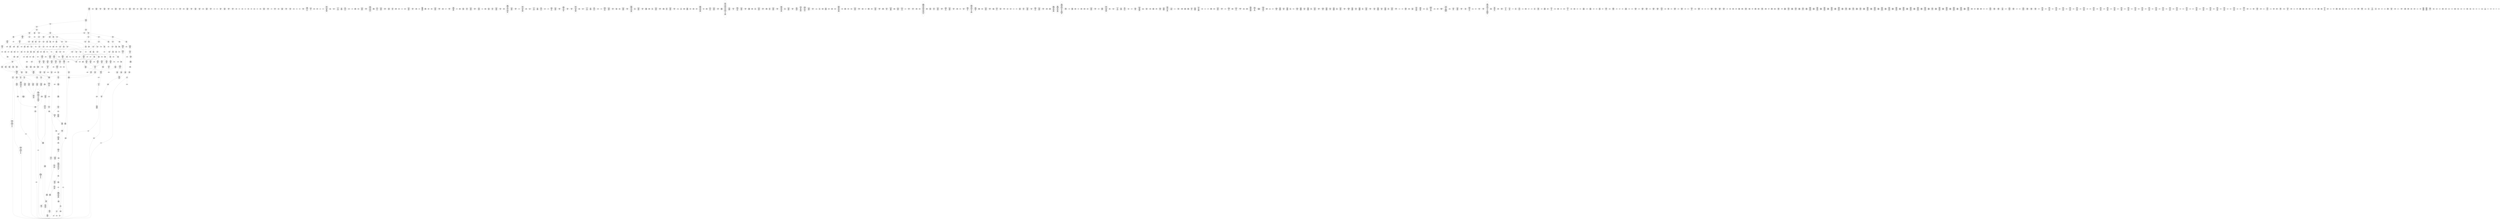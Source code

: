 /* Generated by GvGen v.1.0 (https://www.github.com/stricaud/gvgen) */

digraph G {
compound=true;
   node1 [label="[anywhere]"];
   node2 [label="# 0x0
PUSHX Data
PUSHX Data
MSTORE
PUSHX LogicData
CALLDATASIZE
LT
PUSHX Data
JUMPI
"];
   node3 [label="# 0xd
PUSHX Data
CALLDATALOAD
PUSHX BitData
SHR
PUSHX LogicData
GT
PUSHX Data
JUMPI
"];
   node4 [label="# 0x1e
PUSHX LogicData
GT
PUSHX Data
JUMPI
"];
   node5 [label="# 0x29
PUSHX LogicData
GT
PUSHX Data
JUMPI
"];
   node6 [label="# 0x34
PUSHX LogicData
EQ
PUSHX Data
JUMPI
"];
   node7 [label="# 0x3f
PUSHX LogicData
EQ
PUSHX Data
JUMPI
"];
   node8 [label="# 0x4a
PUSHX LogicData
EQ
PUSHX Data
JUMPI
"];
   node9 [label="# 0x55
PUSHX LogicData
EQ
PUSHX Data
JUMPI
"];
   node10 [label="# 0x60
PUSHX LogicData
EQ
PUSHX Data
JUMPI
"];
   node11 [label="# 0x6b
PUSHX Data
JUMP
"];
   node12 [label="# 0x6f
JUMPDEST
PUSHX LogicData
EQ
PUSHX Data
JUMPI
"];
   node13 [label="# 0x7b
PUSHX LogicData
EQ
PUSHX Data
JUMPI
"];
   node14 [label="# 0x86
PUSHX LogicData
EQ
PUSHX Data
JUMPI
"];
   node15 [label="# 0x91
PUSHX LogicData
EQ
PUSHX Data
JUMPI
"];
   node16 [label="# 0x9c
PUSHX Data
JUMP
"];
   node17 [label="# 0xa0
JUMPDEST
PUSHX LogicData
GT
PUSHX Data
JUMPI
"];
   node18 [label="# 0xac
PUSHX LogicData
EQ
PUSHX Data
JUMPI
"];
   node19 [label="# 0xb7
PUSHX LogicData
EQ
PUSHX Data
JUMPI
"];
   node20 [label="# 0xc2
PUSHX LogicData
EQ
PUSHX Data
JUMPI
"];
   node21 [label="# 0xcd
PUSHX LogicData
EQ
PUSHX Data
JUMPI
"];
   node22 [label="# 0xd8
PUSHX Data
JUMP
"];
   node23 [label="# 0xdc
JUMPDEST
PUSHX LogicData
EQ
PUSHX Data
JUMPI
"];
   node24 [label="# 0xe8
PUSHX LogicData
EQ
PUSHX Data
JUMPI
"];
   node25 [label="# 0xf3
PUSHX LogicData
EQ
PUSHX Data
JUMPI
"];
   node26 [label="# 0xfe
PUSHX LogicData
EQ
PUSHX Data
JUMPI
"];
   node27 [label="# 0x109
PUSHX Data
JUMP
"];
   node28 [label="# 0x10d
JUMPDEST
PUSHX LogicData
GT
PUSHX Data
JUMPI
"];
   node29 [label="# 0x119
PUSHX LogicData
GT
PUSHX Data
JUMPI
"];
   node30 [label="# 0x124
PUSHX LogicData
EQ
PUSHX Data
JUMPI
"];
   node31 [label="# 0x12f
PUSHX LogicData
EQ
PUSHX Data
JUMPI
"];
   node32 [label="# 0x13a
PUSHX LogicData
EQ
PUSHX Data
JUMPI
"];
   node33 [label="# 0x145
PUSHX LogicData
EQ
PUSHX Data
JUMPI
"];
   node34 [label="# 0x150
PUSHX Data
JUMP
"];
   node35 [label="# 0x154
JUMPDEST
PUSHX LogicData
EQ
PUSHX Data
JUMPI
"];
   node36 [label="# 0x160
PUSHX LogicData
EQ
PUSHX Data
JUMPI
"];
   node37 [label="# 0x16b
PUSHX LogicData
EQ
PUSHX Data
JUMPI
"];
   node38 [label="# 0x176
PUSHX LogicData
EQ
PUSHX Data
JUMPI
"];
   node39 [label="# 0x181
PUSHX Data
JUMP
"];
   node40 [label="# 0x185
JUMPDEST
PUSHX LogicData
GT
PUSHX Data
JUMPI
"];
   node41 [label="# 0x191
PUSHX LogicData
EQ
PUSHX Data
JUMPI
"];
   node42 [label="# 0x19c
PUSHX LogicData
EQ
PUSHX Data
JUMPI
"];
   node43 [label="# 0x1a7
PUSHX LogicData
EQ
PUSHX Data
JUMPI
"];
   node44 [label="# 0x1b2
PUSHX LogicData
EQ
PUSHX Data
JUMPI
"];
   node45 [label="# 0x1bd
PUSHX Data
JUMP
"];
   node46 [label="# 0x1c1
JUMPDEST
PUSHX LogicData
EQ
PUSHX Data
JUMPI
"];
   node47 [label="# 0x1cd
PUSHX LogicData
EQ
PUSHX Data
JUMPI
"];
   node48 [label="# 0x1d8
PUSHX LogicData
EQ
PUSHX Data
JUMPI
"];
   node49 [label="# 0x1e3
PUSHX LogicData
EQ
PUSHX Data
JUMPI
"];
   node50 [label="# 0x1ee
JUMPDEST
PUSHX Data
REVERT
"];
   node51 [label="# 0x1f3
JUMPDEST
CALLVALUE
ISZERO
PUSHX Data
JUMPI
"];
   node52 [label="# 0x1fb
PUSHX Data
REVERT
"];
   node53 [label="# 0x1ff
JUMPDEST
PUSHX Data
PUSHX ArithData
CALLDATASIZE
SUB
ADD
PUSHX Data
PUSHX Data
JUMP
"];
   node54 [label="# 0x215
JUMPDEST
PUSHX Data
JUMP
"];
   node55 [label="# 0x21a
JUMPDEST
PUSHX MemData
MLOAD
PUSHX Data
PUSHX Data
JUMP
"];
   node56 [label="# 0x227
JUMPDEST
PUSHX MemData
MLOAD
SUB
RETURN
"];
   node57 [label="# 0x230
JUMPDEST
CALLVALUE
ISZERO
PUSHX Data
JUMPI
"];
   node58 [label="# 0x238
PUSHX Data
REVERT
"];
   node59 [label="# 0x23c
JUMPDEST
PUSHX Data
PUSHX Data
JUMP
"];
   node60 [label="# 0x245
JUMPDEST
PUSHX MemData
MLOAD
PUSHX Data
PUSHX Data
JUMP
"];
   node61 [label="# 0x252
JUMPDEST
PUSHX MemData
MLOAD
SUB
RETURN
"];
   node62 [label="# 0x25b
JUMPDEST
CALLVALUE
ISZERO
PUSHX Data
JUMPI
"];
   node63 [label="# 0x263
PUSHX Data
REVERT
"];
   node64 [label="# 0x267
JUMPDEST
PUSHX Data
PUSHX ArithData
CALLDATASIZE
SUB
ADD
PUSHX Data
PUSHX Data
JUMP
"];
   node65 [label="# 0x27d
JUMPDEST
PUSHX Data
JUMP
"];
   node66 [label="# 0x282
JUMPDEST
PUSHX MemData
MLOAD
PUSHX Data
PUSHX Data
JUMP
"];
   node67 [label="# 0x28f
JUMPDEST
PUSHX MemData
MLOAD
SUB
RETURN
"];
   node68 [label="# 0x298
JUMPDEST
CALLVALUE
ISZERO
PUSHX Data
JUMPI
"];
   node69 [label="# 0x2a0
PUSHX Data
REVERT
"];
   node70 [label="# 0x2a4
JUMPDEST
PUSHX Data
PUSHX ArithData
CALLDATASIZE
SUB
ADD
PUSHX Data
PUSHX Data
JUMP
"];
   node71 [label="# 0x2ba
JUMPDEST
PUSHX Data
JUMP
"];
   node72 [label="# 0x2bf
JUMPDEST
STOP
"];
   node73 [label="# 0x2c1
JUMPDEST
CALLVALUE
ISZERO
PUSHX Data
JUMPI
"];
   node74 [label="# 0x2c9
PUSHX Data
REVERT
"];
   node75 [label="# 0x2cd
JUMPDEST
PUSHX Data
PUSHX Data
JUMP
"];
   node76 [label="# 0x2d6
JUMPDEST
PUSHX MemData
MLOAD
PUSHX Data
PUSHX Data
JUMP
"];
   node77 [label="# 0x2e3
JUMPDEST
PUSHX MemData
MLOAD
SUB
RETURN
"];
   node78 [label="# 0x2ec
JUMPDEST
CALLVALUE
ISZERO
PUSHX Data
JUMPI
"];
   node79 [label="# 0x2f4
PUSHX Data
REVERT
"];
   node80 [label="# 0x2f8
JUMPDEST
PUSHX Data
PUSHX ArithData
CALLDATASIZE
SUB
ADD
PUSHX Data
PUSHX Data
JUMP
"];
   node81 [label="# 0x30e
JUMPDEST
PUSHX Data
JUMP
"];
   node82 [label="# 0x313
JUMPDEST
PUSHX MemData
MLOAD
PUSHX Data
PUSHX Data
JUMP
"];
   node83 [label="# 0x320
JUMPDEST
PUSHX MemData
MLOAD
SUB
RETURN
"];
   node84 [label="# 0x329
JUMPDEST
CALLVALUE
ISZERO
PUSHX Data
JUMPI
"];
   node85 [label="# 0x331
PUSHX Data
REVERT
"];
   node86 [label="# 0x335
JUMPDEST
PUSHX Data
PUSHX ArithData
CALLDATASIZE
SUB
ADD
PUSHX Data
PUSHX Data
JUMP
"];
   node87 [label="# 0x34b
JUMPDEST
PUSHX Data
JUMP
"];
   node88 [label="# 0x350
JUMPDEST
STOP
"];
   node89 [label="# 0x352
JUMPDEST
CALLVALUE
ISZERO
PUSHX Data
JUMPI
"];
   node90 [label="# 0x35a
PUSHX Data
REVERT
"];
   node91 [label="# 0x35e
JUMPDEST
PUSHX Data
PUSHX Data
JUMP
"];
   node92 [label="# 0x367
JUMPDEST
PUSHX MemData
MLOAD
PUSHX Data
PUSHX Data
JUMP
"];
   node93 [label="# 0x374
JUMPDEST
PUSHX MemData
MLOAD
SUB
RETURN
"];
   node94 [label="# 0x37d
JUMPDEST
CALLVALUE
ISZERO
PUSHX Data
JUMPI
"];
   node95 [label="# 0x385
PUSHX Data
REVERT
"];
   node96 [label="# 0x389
JUMPDEST
PUSHX Data
PUSHX Data
JUMP
"];
   node97 [label="# 0x392
JUMPDEST
STOP
"];
   node98 [label="# 0x394
JUMPDEST
CALLVALUE
ISZERO
PUSHX Data
JUMPI
"];
   node99 [label="# 0x39c
PUSHX Data
REVERT
"];
   node100 [label="# 0x3a0
JUMPDEST
PUSHX Data
PUSHX ArithData
CALLDATASIZE
SUB
ADD
PUSHX Data
PUSHX Data
JUMP
"];
   node101 [label="# 0x3b6
JUMPDEST
PUSHX Data
JUMP
"];
   node102 [label="# 0x3bb
JUMPDEST
STOP
"];
   node103 [label="# 0x3bd
JUMPDEST
CALLVALUE
ISZERO
PUSHX Data
JUMPI
"];
   node104 [label="# 0x3c5
PUSHX Data
REVERT
"];
   node105 [label="# 0x3c9
JUMPDEST
PUSHX Data
PUSHX ArithData
CALLDATASIZE
SUB
ADD
PUSHX Data
PUSHX Data
JUMP
"];
   node106 [label="# 0x3df
JUMPDEST
PUSHX Data
JUMP
"];
   node107 [label="# 0x3e4
JUMPDEST
STOP
"];
   node108 [label="# 0x3e6
JUMPDEST
CALLVALUE
ISZERO
PUSHX Data
JUMPI
"];
   node109 [label="# 0x3ee
PUSHX Data
REVERT
"];
   node110 [label="# 0x3f2
JUMPDEST
PUSHX Data
PUSHX ArithData
CALLDATASIZE
SUB
ADD
PUSHX Data
PUSHX Data
JUMP
"];
   node111 [label="# 0x408
JUMPDEST
PUSHX Data
JUMP
"];
   node112 [label="# 0x40d
JUMPDEST
STOP
"];
   node113 [label="# 0x40f
JUMPDEST
CALLVALUE
ISZERO
PUSHX Data
JUMPI
"];
   node114 [label="# 0x417
PUSHX Data
REVERT
"];
   node115 [label="# 0x41b
JUMPDEST
PUSHX Data
PUSHX Data
JUMP
"];
   node116 [label="# 0x424
JUMPDEST
PUSHX MemData
MLOAD
PUSHX Data
PUSHX Data
JUMP
"];
   node117 [label="# 0x431
JUMPDEST
PUSHX MemData
MLOAD
SUB
RETURN
"];
   node118 [label="# 0x43a
JUMPDEST
CALLVALUE
ISZERO
PUSHX Data
JUMPI
"];
   node119 [label="# 0x442
PUSHX Data
REVERT
"];
   node120 [label="# 0x446
JUMPDEST
PUSHX Data
PUSHX ArithData
CALLDATASIZE
SUB
ADD
PUSHX Data
PUSHX Data
JUMP
"];
   node121 [label="# 0x45c
JUMPDEST
PUSHX Data
JUMP
"];
   node122 [label="# 0x461
JUMPDEST
PUSHX MemData
MLOAD
PUSHX Data
PUSHX Data
JUMP
"];
   node123 [label="# 0x46e
JUMPDEST
PUSHX MemData
MLOAD
SUB
RETURN
"];
   node124 [label="# 0x477
JUMPDEST
CALLVALUE
ISZERO
PUSHX Data
JUMPI
"];
   node125 [label="# 0x47f
PUSHX Data
REVERT
"];
   node126 [label="# 0x483
JUMPDEST
PUSHX Data
PUSHX Data
JUMP
"];
   node127 [label="# 0x48c
JUMPDEST
PUSHX MemData
MLOAD
PUSHX Data
PUSHX Data
JUMP
"];
   node128 [label="# 0x499
JUMPDEST
PUSHX MemData
MLOAD
SUB
RETURN
"];
   node129 [label="# 0x4a2
JUMPDEST
CALLVALUE
ISZERO
PUSHX Data
JUMPI
"];
   node130 [label="# 0x4aa
PUSHX Data
REVERT
"];
   node131 [label="# 0x4ae
JUMPDEST
PUSHX Data
PUSHX ArithData
CALLDATASIZE
SUB
ADD
PUSHX Data
PUSHX Data
JUMP
"];
   node132 [label="# 0x4c4
JUMPDEST
PUSHX Data
JUMP
"];
   node133 [label="# 0x4c9
JUMPDEST
PUSHX MemData
MLOAD
PUSHX Data
PUSHX Data
JUMP
"];
   node134 [label="# 0x4d6
JUMPDEST
PUSHX MemData
MLOAD
SUB
RETURN
"];
   node135 [label="# 0x4df
JUMPDEST
CALLVALUE
ISZERO
PUSHX Data
JUMPI
"];
   node136 [label="# 0x4e7
PUSHX Data
REVERT
"];
   node137 [label="# 0x4eb
JUMPDEST
PUSHX Data
PUSHX Data
JUMP
"];
   node138 [label="# 0x4f4
JUMPDEST
STOP
"];
   node139 [label="# 0x4f6
JUMPDEST
CALLVALUE
ISZERO
PUSHX Data
JUMPI
"];
   node140 [label="# 0x4fe
PUSHX Data
REVERT
"];
   node141 [label="# 0x502
JUMPDEST
PUSHX Data
PUSHX Data
JUMP
"];
   node142 [label="# 0x50b
JUMPDEST
STOP
"];
   node143 [label="# 0x50d
JUMPDEST
CALLVALUE
ISZERO
PUSHX Data
JUMPI
"];
   node144 [label="# 0x515
PUSHX Data
REVERT
"];
   node145 [label="# 0x519
JUMPDEST
PUSHX Data
PUSHX Data
JUMP
"];
   node146 [label="# 0x522
JUMPDEST
PUSHX MemData
MLOAD
PUSHX Data
PUSHX Data
JUMP
"];
   node147 [label="# 0x52f
JUMPDEST
PUSHX MemData
MLOAD
SUB
RETURN
"];
   node148 [label="# 0x538
JUMPDEST
CALLVALUE
ISZERO
PUSHX Data
JUMPI
"];
   node149 [label="# 0x540
PUSHX Data
REVERT
"];
   node150 [label="# 0x544
JUMPDEST
PUSHX Data
PUSHX Data
JUMP
"];
   node151 [label="# 0x54d
JUMPDEST
PUSHX MemData
MLOAD
PUSHX Data
PUSHX Data
JUMP
"];
   node152 [label="# 0x55a
JUMPDEST
PUSHX MemData
MLOAD
SUB
RETURN
"];
   node153 [label="# 0x563
JUMPDEST
CALLVALUE
ISZERO
PUSHX Data
JUMPI
"];
   node154 [label="# 0x56b
PUSHX Data
REVERT
"];
   node155 [label="# 0x56f
JUMPDEST
PUSHX Data
PUSHX Data
JUMP
"];
   node156 [label="# 0x578
JUMPDEST
PUSHX MemData
MLOAD
PUSHX Data
PUSHX Data
JUMP
"];
   node157 [label="# 0x585
JUMPDEST
PUSHX MemData
MLOAD
SUB
RETURN
"];
   node158 [label="# 0x58e
JUMPDEST
PUSHX Data
PUSHX ArithData
CALLDATASIZE
SUB
ADD
PUSHX Data
PUSHX Data
JUMP
"];
   node159 [label="# 0x5a3
JUMPDEST
PUSHX Data
JUMP
"];
   node160 [label="# 0x5a8
JUMPDEST
STOP
"];
   node161 [label="# 0x5aa
JUMPDEST
CALLVALUE
ISZERO
PUSHX Data
JUMPI
"];
   node162 [label="# 0x5b2
PUSHX Data
REVERT
"];
   node163 [label="# 0x5b6
JUMPDEST
PUSHX Data
PUSHX ArithData
CALLDATASIZE
SUB
ADD
PUSHX Data
PUSHX Data
JUMP
"];
   node164 [label="# 0x5cc
JUMPDEST
PUSHX Data
JUMP
"];
   node165 [label="# 0x5d1
JUMPDEST
STOP
"];
   node166 [label="# 0x5d3
JUMPDEST
PUSHX Data
PUSHX ArithData
CALLDATASIZE
SUB
ADD
PUSHX Data
PUSHX Data
JUMP
"];
   node167 [label="# 0x5e8
JUMPDEST
PUSHX Data
JUMP
"];
   node168 [label="# 0x5ed
JUMPDEST
STOP
"];
   node169 [label="# 0x5ef
JUMPDEST
CALLVALUE
ISZERO
PUSHX Data
JUMPI
"];
   node170 [label="# 0x5f7
PUSHX Data
REVERT
"];
   node171 [label="# 0x5fb
JUMPDEST
PUSHX Data
PUSHX ArithData
CALLDATASIZE
SUB
ADD
PUSHX Data
PUSHX Data
JUMP
"];
   node172 [label="# 0x611
JUMPDEST
PUSHX Data
JUMP
"];
   node173 [label="# 0x616
JUMPDEST
STOP
"];
   node174 [label="# 0x618
JUMPDEST
CALLVALUE
ISZERO
PUSHX Data
JUMPI
"];
   node175 [label="# 0x620
PUSHX Data
REVERT
"];
   node176 [label="# 0x624
JUMPDEST
PUSHX Data
PUSHX ArithData
CALLDATASIZE
SUB
ADD
PUSHX Data
PUSHX Data
JUMP
"];
   node177 [label="# 0x63a
JUMPDEST
PUSHX Data
JUMP
"];
   node178 [label="# 0x63f
JUMPDEST
PUSHX MemData
MLOAD
PUSHX Data
PUSHX Data
JUMP
"];
   node179 [label="# 0x64c
JUMPDEST
PUSHX MemData
MLOAD
SUB
RETURN
"];
   node180 [label="# 0x655
JUMPDEST
CALLVALUE
ISZERO
PUSHX Data
JUMPI
"];
   node181 [label="# 0x65d
PUSHX Data
REVERT
"];
   node182 [label="# 0x661
JUMPDEST
PUSHX Data
PUSHX Data
JUMP
"];
   node183 [label="# 0x66a
JUMPDEST
STOP
"];
   node184 [label="# 0x66c
JUMPDEST
CALLVALUE
ISZERO
PUSHX Data
JUMPI
"];
   node185 [label="# 0x674
PUSHX Data
REVERT
"];
   node186 [label="# 0x678
JUMPDEST
PUSHX Data
PUSHX Data
JUMP
"];
   node187 [label="# 0x681
JUMPDEST
PUSHX MemData
MLOAD
PUSHX Data
PUSHX Data
JUMP
"];
   node188 [label="# 0x68e
JUMPDEST
PUSHX MemData
MLOAD
SUB
RETURN
"];
   node189 [label="# 0x697
JUMPDEST
CALLVALUE
ISZERO
PUSHX Data
JUMPI
"];
   node190 [label="# 0x69f
PUSHX Data
REVERT
"];
   node191 [label="# 0x6a3
JUMPDEST
PUSHX Data
PUSHX ArithData
CALLDATASIZE
SUB
ADD
PUSHX Data
PUSHX Data
JUMP
"];
   node192 [label="# 0x6b9
JUMPDEST
PUSHX Data
JUMP
"];
   node193 [label="# 0x6be
JUMPDEST
PUSHX MemData
MLOAD
PUSHX Data
PUSHX Data
JUMP
"];
   node194 [label="# 0x6cb
JUMPDEST
PUSHX MemData
MLOAD
SUB
RETURN
"];
   node195 [label="# 0x6d4
JUMPDEST
CALLVALUE
ISZERO
PUSHX Data
JUMPI
"];
   node196 [label="# 0x6dc
PUSHX Data
REVERT
"];
   node197 [label="# 0x6e0
JUMPDEST
PUSHX Data
PUSHX Data
JUMP
"];
   node198 [label="# 0x6e9
JUMPDEST
PUSHX MemData
MLOAD
PUSHX Data
PUSHX Data
JUMP
"];
   node199 [label="# 0x6f6
JUMPDEST
PUSHX MemData
MLOAD
SUB
RETURN
"];
   node200 [label="# 0x6ff
JUMPDEST
CALLVALUE
ISZERO
PUSHX Data
JUMPI
"];
   node201 [label="# 0x707
PUSHX Data
REVERT
"];
   node202 [label="# 0x70b
JUMPDEST
PUSHX Data
PUSHX ArithData
CALLDATASIZE
SUB
ADD
PUSHX Data
PUSHX Data
JUMP
"];
   node203 [label="# 0x721
JUMPDEST
PUSHX Data
JUMP
"];
   node204 [label="# 0x726
JUMPDEST
STOP
"];
   node205 [label="# 0x728
JUMPDEST
CALLVALUE
ISZERO
PUSHX Data
JUMPI
"];
   node206 [label="# 0x730
PUSHX Data
REVERT
"];
   node207 [label="# 0x734
JUMPDEST
PUSHX Data
PUSHX Data
JUMP
"];
   node208 [label="# 0x73d
JUMPDEST
STOP
"];
   node209 [label="# 0x73f
JUMPDEST
CALLVALUE
ISZERO
PUSHX Data
JUMPI
"];
   node210 [label="# 0x747
PUSHX Data
REVERT
"];
   node211 [label="# 0x74b
JUMPDEST
PUSHX Data
PUSHX Data
JUMP
"];
   node212 [label="# 0x754
JUMPDEST
PUSHX MemData
MLOAD
PUSHX Data
PUSHX Data
JUMP
"];
   node213 [label="# 0x761
JUMPDEST
PUSHX MemData
MLOAD
SUB
RETURN
"];
   node214 [label="# 0x76a
JUMPDEST
PUSHX Data
PUSHX BitData
PUSHX BitData
NOT
AND
PUSHX BitData
NOT
AND
EQ
PUSHX Data
JUMPI
"];
   node215 [label="# 0x7d3
PUSHX BitData
PUSHX BitData
NOT
AND
PUSHX BitData
NOT
AND
EQ
"];
   node216 [label="# 0x835
JUMPDEST
PUSHX Data
JUMPI
"];
   node217 [label="# 0x83b
PUSHX Data
PUSHX Data
JUMP
"];
   node218 [label="# 0x844
JUMPDEST
"];
   node219 [label="# 0x845
JUMPDEST
JUMP
"];
   node220 [label="# 0x84c
JUMPDEST
PUSHX Data
PUSHX StorData
SLOAD
PUSHX Data
PUSHX Data
JUMP
"];
   node221 [label="# 0x85b
JUMPDEST
PUSHX ArithData
ADD
PUSHX ArithData
DIV
MUL
PUSHX ArithData
ADD
PUSHX MemData
MLOAD
ADD
PUSHX Data
MSTORE
MSTORE
PUSHX ArithData
ADD
SLOAD
PUSHX Data
PUSHX Data
JUMP
"];
   node222 [label="# 0x887
JUMPDEST
ISZERO
PUSHX Data
JUMPI
"];
   node223 [label="# 0x88e
PUSHX LogicData
LT
PUSHX Data
JUMPI
"];
   node224 [label="# 0x896
PUSHX ArithData
SLOAD
DIV
MUL
MSTORE
PUSHX ArithData
ADD
PUSHX Data
JUMP
"];
   node225 [label="# 0x8a9
JUMPDEST
ADD
PUSHX Data
MSTORE
PUSHX Data
PUSHX Data
SHA3
"];
   node226 [label="# 0x8b7
JUMPDEST
SLOAD
MSTORE
PUSHX ArithData
ADD
PUSHX ArithData
ADD
GT
PUSHX Data
JUMPI
"];
   node227 [label="# 0x8cb
SUB
PUSHX BitData
AND
ADD
"];
   node228 [label="# 0x8d4
JUMPDEST
JUMP
"];
   node229 [label="# 0x8de
JUMPDEST
PUSHX Data
PUSHX Data
PUSHX Data
JUMP
"];
   node230 [label="# 0x8e9
JUMPDEST
PUSHX Data
JUMPI
"];
   node231 [label="# 0x8ee
PUSHX MemData
MLOAD
PUSHX Data
MSTORE
PUSHX ArithData
ADD
PUSHX Data
PUSHX Data
JUMP
"];
   node232 [label="# 0x91f
JUMPDEST
PUSHX MemData
MLOAD
SUB
REVERT
"];
   node233 [label="# 0x928
JUMPDEST
PUSHX Data
PUSHX ArithData
MSTORE
PUSHX ArithData
ADD
MSTORE
PUSHX ArithData
ADD
PUSHX Data
SHA3
PUSHX ArithData
SLOAD
PUSHX ArithData
EXP
DIV
PUSHX BitData
AND
JUMP
"];
   node234 [label="# 0x963
JUMPDEST
PUSHX Data
PUSHX Data
PUSHX Data
JUMP
"];
   node235 [label="# 0x96e
JUMPDEST
PUSHX BitData
AND
PUSHX BitData
AND
EQ
ISZERO
PUSHX Data
JUMPI
"];
   node236 [label="# 0x9a5
PUSHX MemData
MLOAD
PUSHX Data
MSTORE
PUSHX ArithData
ADD
PUSHX Data
PUSHX Data
JUMP
"];
   node237 [label="# 0x9d6
JUMPDEST
PUSHX MemData
MLOAD
SUB
REVERT
"];
   node238 [label="# 0x9df
JUMPDEST
PUSHX BitData
AND
PUSHX Data
PUSHX Data
JUMP
"];
   node239 [label="# 0x9fe
JUMPDEST
PUSHX BitData
AND
EQ
PUSHX Data
JUMPI
"];
   node240 [label="# 0xa1b
PUSHX Data
PUSHX Data
PUSHX Data
JUMP
"];
   node241 [label="# 0xa27
JUMPDEST
PUSHX Data
JUMP
"];
   node242 [label="# 0xa2c
JUMPDEST
"];
   node243 [label="# 0xa2d
JUMPDEST
PUSHX Data
JUMPI
"];
   node244 [label="# 0xa32
PUSHX MemData
MLOAD
PUSHX Data
MSTORE
PUSHX ArithData
ADD
PUSHX Data
PUSHX Data
JUMP
"];
   node245 [label="# 0xa63
JUMPDEST
PUSHX MemData
MLOAD
SUB
REVERT
"];
   node246 [label="# 0xa6c
JUMPDEST
PUSHX Data
PUSHX Data
JUMP
"];
   node247 [label="# 0xa76
JUMPDEST
JUMP
"];
   node248 [label="# 0xa7b
JUMPDEST
PUSHX Data
PUSHX Data
PUSHX Data
PUSHX Data
JUMP
"];
   node249 [label="# 0xa87
JUMPDEST
JUMP
"];
   node250 [label="# 0xa8c
JUMPDEST
PUSHX Data
PUSHX Data
MSTORE
PUSHX Data
MSTORE
PUSHX Data
PUSHX Data
SHA3
PUSHX Data
SLOAD
JUMP
"];
   node251 [label="# 0xaa4
JUMPDEST
PUSHX Data
PUSHX Data
PUSHX Data
JUMP
"];
   node252 [label="# 0xaaf
JUMPDEST
PUSHX Data
JUMP
"];
   node253 [label="# 0xab5
JUMPDEST
PUSHX Data
JUMPI
"];
   node254 [label="# 0xaba
PUSHX MemData
MLOAD
PUSHX Data
MSTORE
PUSHX ArithData
ADD
PUSHX Data
PUSHX Data
JUMP
"];
   node255 [label="# 0xaeb
JUMPDEST
PUSHX MemData
MLOAD
SUB
REVERT
"];
   node256 [label="# 0xaf4
JUMPDEST
PUSHX Data
PUSHX Data
JUMP
"];
   node257 [label="# 0xaff
JUMPDEST
JUMP
"];
   node258 [label="# 0xb04
JUMPDEST
PUSHX StorData
PUSHX ArithData
SLOAD
PUSHX ArithData
EXP
DIV
PUSHX BitData
AND
JUMP
"];
   node259 [label="# 0xb17
JUMPDEST
PUSHX Data
PUSHX Data
JUMP
"];
   node260 [label="# 0xb1f
JUMPDEST
PUSHX BitData
AND
PUSHX Data
PUSHX Data
JUMP
"];
   node261 [label="# 0xb3d
JUMPDEST
PUSHX BitData
AND
EQ
PUSHX Data
JUMPI
"];
   node262 [label="# 0xb59
PUSHX MemData
MLOAD
PUSHX Data
MSTORE
PUSHX ArithData
ADD
PUSHX Data
PUSHX Data
JUMP
"];
   node263 [label="# 0xb8a
JUMPDEST
PUSHX MemData
MLOAD
SUB
REVERT
"];
   node264 [label="# 0xb93
JUMPDEST
PUSHX StorData
PUSHX ArithData
SLOAD
PUSHX ArithData
EXP
DIV
PUSHX BitData
AND
ISZERO
PUSHX StorData
PUSHX ArithData
PUSHX ArithData
EXP
SLOAD
PUSHX ArithData
MUL
NOT
AND
ISZERO
ISZERO
MUL
OR
SSTORE
JUMP
"];
   node265 [label="# 0xbbf
JUMPDEST
PUSHX Data
PUSHX MemData
MLOAD
PUSHX ArithData
ADD
PUSHX Data
MSTORE
PUSHX Data
MSTORE
PUSHX Data
JUMP
"];
   node266 [label="# 0xbda
JUMPDEST
JUMP
"];
   node267 [label="# 0xbdf
JUMPDEST
PUSHX Data
PUSHX Data
JUMP
"];
   node268 [label="# 0xbe7
JUMPDEST
PUSHX BitData
AND
PUSHX Data
PUSHX Data
JUMP
"];
   node269 [label="# 0xc05
JUMPDEST
PUSHX BitData
AND
EQ
PUSHX Data
JUMPI
"];
   node270 [label="# 0xc21
PUSHX MemData
MLOAD
PUSHX Data
MSTORE
PUSHX ArithData
ADD
PUSHX Data
PUSHX Data
JUMP
"];
   node271 [label="# 0xc52
JUMPDEST
PUSHX MemData
MLOAD
SUB
REVERT
"];
   node272 [label="# 0xc5b
JUMPDEST
PUSHX Data
MLOAD
PUSHX ArithData
ADD
PUSHX Data
PUSHX Data
JUMP
"];
   node273 [label="# 0xc71
JUMPDEST
JUMP
"];
   node274 [label="# 0xc75
JUMPDEST
PUSHX Data
PUSHX Data
JUMP
"];
   node275 [label="# 0xc7d
JUMPDEST
PUSHX BitData
AND
PUSHX Data
PUSHX Data
JUMP
"];
   node276 [label="# 0xc9b
JUMPDEST
PUSHX BitData
AND
EQ
PUSHX Data
JUMPI
"];
   node277 [label="# 0xcb7
PUSHX MemData
MLOAD
PUSHX Data
MSTORE
PUSHX ArithData
ADD
PUSHX Data
PUSHX Data
JUMP
"];
   node278 [label="# 0xce8
JUMPDEST
PUSHX MemData
MLOAD
SUB
REVERT
"];
   node279 [label="# 0xcf1
JUMPDEST
PUSHX Data
SSTORE
JUMP
"];
   node280 [label="# 0xcfb
JUMPDEST
PUSHX StorData
PUSHX ArithData
SLOAD
PUSHX ArithData
EXP
DIV
PUSHX BitData
AND
JUMP
"];
   node281 [label="# 0xd0e
JUMPDEST
PUSHX Data
PUSHX Data
PUSHX ArithData
MSTORE
PUSHX ArithData
ADD
MSTORE
PUSHX ArithData
ADD
PUSHX Data
SHA3
PUSHX ArithData
SLOAD
PUSHX ArithData
EXP
DIV
PUSHX BitData
AND
PUSHX BitData
PUSHX BitData
AND
PUSHX BitData
AND
EQ
ISZERO
PUSHX Data
JUMPI
"];
   node282 [label="# 0xd7d
PUSHX MemData
MLOAD
PUSHX Data
MSTORE
PUSHX ArithData
ADD
PUSHX Data
PUSHX Data
JUMP
"];
   node283 [label="# 0xdae
JUMPDEST
PUSHX MemData
MLOAD
SUB
REVERT
"];
   node284 [label="# 0xdb7
JUMPDEST
JUMP
"];
   node285 [label="# 0xdc0
JUMPDEST
PUSHX StorData
SLOAD
PUSHX Data
PUSHX Data
JUMP
"];
   node286 [label="# 0xdcd
JUMPDEST
PUSHX ArithData
ADD
PUSHX ArithData
DIV
MUL
PUSHX ArithData
ADD
PUSHX MemData
MLOAD
ADD
PUSHX Data
MSTORE
MSTORE
PUSHX ArithData
ADD
SLOAD
PUSHX Data
PUSHX Data
JUMP
"];
   node287 [label="# 0xdf9
JUMPDEST
ISZERO
PUSHX Data
JUMPI
"];
   node288 [label="# 0xe00
PUSHX LogicData
LT
PUSHX Data
JUMPI
"];
   node289 [label="# 0xe08
PUSHX ArithData
SLOAD
DIV
MUL
MSTORE
PUSHX ArithData
ADD
PUSHX Data
JUMP
"];
   node290 [label="# 0xe1b
JUMPDEST
ADD
PUSHX Data
MSTORE
PUSHX Data
PUSHX Data
SHA3
"];
   node291 [label="# 0xe29
JUMPDEST
SLOAD
MSTORE
PUSHX ArithData
ADD
PUSHX ArithData
ADD
GT
PUSHX Data
JUMPI
"];
   node292 [label="# 0xe3d
SUB
PUSHX BitData
AND
ADD
"];
   node293 [label="# 0xe46
JUMPDEST
JUMP
"];
   node294 [label="# 0xe4e
JUMPDEST
PUSHX BitData
PUSHX BitData
AND
PUSHX BitData
AND
EQ
ISZERO
PUSHX Data
JUMPI
"];
   node295 [label="# 0xe85
PUSHX MemData
MLOAD
PUSHX Data
MSTORE
PUSHX ArithData
ADD
PUSHX Data
PUSHX Data
JUMP
"];
   node296 [label="# 0xeb6
JUMPDEST
PUSHX MemData
MLOAD
SUB
REVERT
"];
   node297 [label="# 0xebf
JUMPDEST
PUSHX Data
PUSHX ArithData
PUSHX BitData
AND
PUSHX BitData
AND
MSTORE
PUSHX ArithData
ADD
MSTORE
PUSHX ArithData
ADD
PUSHX Data
SHA3
SLOAD
JUMP
"];
   node298 [label="# 0xf06
JUMPDEST
PUSHX Data
PUSHX Data
JUMP
"];
   node299 [label="# 0xf0e
JUMPDEST
PUSHX BitData
AND
PUSHX Data
PUSHX Data
JUMP
"];
   node300 [label="# 0xf2c
JUMPDEST
PUSHX BitData
AND
EQ
PUSHX Data
JUMPI
"];
   node301 [label="# 0xf48
PUSHX MemData
MLOAD
PUSHX Data
MSTORE
PUSHX ArithData
ADD
PUSHX Data
PUSHX Data
JUMP
"];
   node302 [label="# 0xf79
JUMPDEST
PUSHX MemData
MLOAD
SUB
REVERT
"];
   node303 [label="# 0xf82
JUMPDEST
PUSHX Data
PUSHX Data
PUSHX Data
JUMP
"];
   node304 [label="# 0xf8c
JUMPDEST
JUMP
"];
   node305 [label="# 0xf8e
JUMPDEST
PUSHX Data
PUSHX Data
JUMP
"];
   node306 [label="# 0xf96
JUMPDEST
PUSHX BitData
AND
PUSHX Data
PUSHX Data
JUMP
"];
   node307 [label="# 0xfb4
JUMPDEST
PUSHX BitData
AND
EQ
PUSHX Data
JUMPI
"];
   node308 [label="# 0xfd0
PUSHX MemData
MLOAD
PUSHX Data
MSTORE
PUSHX ArithData
ADD
PUSHX Data
PUSHX Data
JUMP
"];
   node309 [label="# 0x1001
JUMPDEST
PUSHX MemData
MLOAD
SUB
REVERT
"];
   node310 [label="# 0x100a
JUMPDEST
PUSHX Data
SELFBALANCE
CALLER
PUSHX BitData
AND
PUSHX ArithData
ISZERO
MUL
PUSHX MemData
MLOAD
PUSHX Data
PUSHX MemData
MLOAD
SUB
CALL
ISZERO
ISZERO
PUSHX Data
JUMPI
"];
   node311 [label="# 0x104c
RETURNDATASIZE
PUSHX Data
RETURNDATACOPY
RETURNDATASIZE
PUSHX Data
REVERT
"];
   node312 [label="# 0x1055
JUMPDEST
JUMP
"];
   node313 [label="# 0x1059
JUMPDEST
PUSHX Data
PUSHX StorData
PUSHX ArithData
SLOAD
PUSHX ArithData
EXP
DIV
PUSHX BitData
AND
JUMP
"];
   node314 [label="# 0x1083
JUMPDEST
PUSHX Data
PUSHX StorData
SLOAD
PUSHX Data
PUSHX Data
JUMP
"];
   node315 [label="# 0x1092
JUMPDEST
PUSHX ArithData
ADD
PUSHX ArithData
DIV
MUL
PUSHX ArithData
ADD
PUSHX MemData
MLOAD
ADD
PUSHX Data
MSTORE
MSTORE
PUSHX ArithData
ADD
SLOAD
PUSHX Data
PUSHX Data
JUMP
"];
   node316 [label="# 0x10be
JUMPDEST
ISZERO
PUSHX Data
JUMPI
"];
   node317 [label="# 0x10c5
PUSHX LogicData
LT
PUSHX Data
JUMPI
"];
   node318 [label="# 0x10cd
PUSHX ArithData
SLOAD
DIV
MUL
MSTORE
PUSHX ArithData
ADD
PUSHX Data
JUMP
"];
   node319 [label="# 0x10e0
JUMPDEST
ADD
PUSHX Data
MSTORE
PUSHX Data
PUSHX Data
SHA3
"];
   node320 [label="# 0x10ee
JUMPDEST
SLOAD
MSTORE
PUSHX ArithData
ADD
PUSHX ArithData
ADD
GT
PUSHX Data
JUMPI
"];
   node321 [label="# 0x1102
SUB
PUSHX BitData
AND
ADD
"];
   node322 [label="# 0x110b
JUMPDEST
JUMP
"];
   node323 [label="# 0x1115
JUMPDEST
PUSHX Data
JUMP
"];
   node324 [label="# 0x1121
JUMPDEST
PUSHX StorData
PUSHX ArithData
SLOAD
PUSHX ArithData
EXP
DIV
PUSHX BitData
AND
PUSHX Data
JUMPI
"];
   node325 [label="# 0x1136
PUSHX MemData
MLOAD
PUSHX Data
MSTORE
PUSHX ArithData
ADD
PUSHX Data
PUSHX Data
JUMP
"];
   node326 [label="# 0x1167
JUMPDEST
PUSHX MemData
MLOAD
SUB
REVERT
"];
   node327 [label="# 0x1170
JUMPDEST
PUSHX Data
CALLER
PUSHX Data
JUMP
"];
   node328 [label="# 0x1179
JUMPDEST
ISZERO
PUSHX Data
JUMPI
"];
   node329 [label="# 0x117f
PUSHX MemData
MLOAD
PUSHX Data
MSTORE
PUSHX ArithData
ADD
PUSHX Data
PUSHX Data
JUMP
"];
   node330 [label="# 0x11b0
JUMPDEST
PUSHX MemData
MLOAD
SUB
REVERT
"];
   node331 [label="# 0x11b9
JUMPDEST
PUSHX StorData
SLOAD
PUSHX Data
PUSHX ArithData
CALLER
PUSHX BitData
AND
PUSHX BitData
AND
MSTORE
PUSHX ArithData
ADD
MSTORE
PUSHX ArithData
ADD
PUSHX Data
SHA3
SLOAD
PUSHX Data
PUSHX Data
JUMP
"];
   node332 [label="# 0x1207
JUMPDEST
GT
ISZERO
PUSHX Data
JUMPI
"];
   node333 [label="# 0x120e
PUSHX MemData
MLOAD
PUSHX Data
MSTORE
PUSHX ArithData
ADD
PUSHX Data
PUSHX Data
JUMP
"];
   node334 [label="# 0x123f
JUMPDEST
PUSHX MemData
MLOAD
SUB
REVERT
"];
   node335 [label="# 0x1248
JUMPDEST
PUSHX Data
PUSHX Data
PUSHX Data
PUSHX Data
JUMP
"];
   node336 [label="# 0x1256
JUMPDEST
PUSHX Data
PUSHX Data
JUMP
"];
   node337 [label="# 0x1260
JUMPDEST
GT
ISZERO
PUSHX Data
JUMPI
"];
   node338 [label="# 0x1267
PUSHX MemData
MLOAD
PUSHX Data
MSTORE
PUSHX ArithData
ADD
PUSHX Data
PUSHX Data
JUMP
"];
   node339 [label="# 0x1298
JUMPDEST
PUSHX MemData
MLOAD
SUB
REVERT
"];
   node340 [label="# 0x12a1
JUMPDEST
PUSHX Data
PUSHX Data
PUSHX Data
JUMP
"];
   node341 [label="# 0x12b5
JUMPDEST
CALLVALUE
LT
ISZERO
PUSHX Data
JUMPI
"];
   node342 [label="# 0x12bd
PUSHX MemData
MLOAD
PUSHX Data
MSTORE
PUSHX ArithData
ADD
PUSHX Data
PUSHX Data
JUMP
"];
   node343 [label="# 0x12ee
JUMPDEST
PUSHX MemData
MLOAD
SUB
REVERT
"];
   node344 [label="# 0x12f7
JUMPDEST
PUSHX Data
"];
   node345 [label="# 0x12fa
JUMPDEST
LT
ISZERO
PUSHX Data
JUMPI
"];
   node346 [label="# 0x1303
PUSHX Data
PUSHX Data
PUSHX Data
JUMP
"];
   node347 [label="# 0x130c
JUMPDEST
PUSHX Data
CALLER
PUSHX Data
PUSHX Data
PUSHX Data
JUMP
"];
   node348 [label="# 0x131a
JUMPDEST
PUSHX Data
JUMP
"];
   node349 [label="# 0x131f
JUMPDEST
PUSHX Data
PUSHX Data
JUMP
"];
   node350 [label="# 0x132a
JUMPDEST
PUSHX Data
JUMP
"];
   node351 [label="# 0x1332
JUMPDEST
PUSHX Data
PUSHX ArithData
CALLER
PUSHX BitData
AND
PUSHX BitData
AND
MSTORE
PUSHX ArithData
ADD
MSTORE
PUSHX ArithData
ADD
PUSHX Data
SHA3
PUSHX Data
SLOAD
PUSHX Data
PUSHX Data
JUMP
"];
   node352 [label="# 0x1382
JUMPDEST
SSTORE
JUMP
"];
   node353 [label="# 0x138c
JUMPDEST
PUSHX Data
PUSHX Data
JUMP
"];
   node354 [label="# 0x1394
JUMPDEST
PUSHX BitData
AND
PUSHX BitData
AND
EQ
ISZERO
PUSHX Data
JUMPI
"];
   node355 [label="# 0x13c8
PUSHX MemData
MLOAD
PUSHX Data
MSTORE
PUSHX ArithData
ADD
PUSHX Data
PUSHX Data
JUMP
"];
   node356 [label="# 0x13f9
JUMPDEST
PUSHX MemData
MLOAD
SUB
REVERT
"];
   node357 [label="# 0x1402
JUMPDEST
PUSHX Data
PUSHX Data
PUSHX Data
PUSHX Data
JUMP
"];
   node358 [label="# 0x140f
JUMPDEST
PUSHX BitData
AND
PUSHX BitData
AND
MSTORE
PUSHX ArithData
ADD
MSTORE
PUSHX ArithData
ADD
PUSHX Data
SHA3
PUSHX ArithData
PUSHX BitData
AND
PUSHX BitData
AND
MSTORE
PUSHX ArithData
ADD
MSTORE
PUSHX ArithData
ADD
PUSHX Data
SHA3
PUSHX ArithData
PUSHX ArithData
EXP
SLOAD
PUSHX ArithData
MUL
NOT
AND
ISZERO
ISZERO
MUL
OR
SSTORE
PUSHX BitData
AND
PUSHX Data
PUSHX Data
JUMP
"];
   node359 [label="# 0x14bc
JUMPDEST
PUSHX BitData
AND
PUSHX Data
PUSHX MemData
MLOAD
PUSHX Data
PUSHX Data
JUMP
"];
   node360 [label="# 0x1501
JUMPDEST
PUSHX MemData
MLOAD
SUB
LOGX
JUMP
"];
   node361 [label="# 0x150d
JUMPDEST
PUSHX StorData
PUSHX ArithData
SLOAD
PUSHX ArithData
EXP
DIV
PUSHX BitData
AND
PUSHX Data
JUMPI
"];
   node362 [label="# 0x1522
PUSHX MemData
MLOAD
PUSHX Data
MSTORE
PUSHX ArithData
ADD
PUSHX Data
PUSHX Data
JUMP
"];
   node363 [label="# 0x1553
JUMPDEST
PUSHX MemData
MLOAD
SUB
REVERT
"];
   node364 [label="# 0x155c
JUMPDEST
PUSHX Data
PUSHX Data
PUSHX Data
PUSHX Data
JUMP
"];
   node365 [label="# 0x156a
JUMPDEST
PUSHX Data
PUSHX Data
JUMP
"];
   node366 [label="# 0x1574
JUMPDEST
GT
ISZERO
PUSHX Data
JUMPI
"];
   node367 [label="# 0x157b
PUSHX MemData
MLOAD
PUSHX Data
MSTORE
PUSHX ArithData
ADD
PUSHX Data
PUSHX Data
JUMP
"];
   node368 [label="# 0x15ac
JUMPDEST
PUSHX MemData
MLOAD
SUB
REVERT
"];
   node369 [label="# 0x15b5
JUMPDEST
PUSHX Data
PUSHX Data
PUSHX Data
JUMP
"];
   node370 [label="# 0x15c9
JUMPDEST
CALLVALUE
LT
ISZERO
PUSHX Data
JUMPI
"];
   node371 [label="# 0x15d1
PUSHX MemData
MLOAD
PUSHX Data
MSTORE
PUSHX ArithData
ADD
PUSHX Data
PUSHX Data
JUMP
"];
   node372 [label="# 0x1602
JUMPDEST
PUSHX MemData
MLOAD
SUB
REVERT
"];
   node373 [label="# 0x160b
JUMPDEST
PUSHX Data
PUSHX ArithData
CALLER
PUSHX BitData
AND
PUSHX BitData
AND
MSTORE
PUSHX ArithData
ADD
MSTORE
PUSHX ArithData
ADD
PUSHX Data
SHA3
SLOAD
PUSHX Data
PUSHX Data
JUMP
"];
   node374 [label="# 0x1657
JUMPDEST
GT
ISZERO
PUSHX Data
JUMPI
"];
   node375 [label="# 0x165e
PUSHX MemData
MLOAD
PUSHX Data
MSTORE
PUSHX ArithData
ADD
PUSHX Data
PUSHX Data
JUMP
"];
   node376 [label="# 0x168f
JUMPDEST
PUSHX MemData
MLOAD
SUB
REVERT
"];
   node377 [label="# 0x1698
JUMPDEST
PUSHX Data
CALLER
PUSHX MemData
MLOAD
PUSHX ArithData
ADD
PUSHX Data
PUSHX Data
JUMP
"];
   node378 [label="# 0x16ad
JUMPDEST
PUSHX MemData
MLOAD
PUSHX ArithData
SUB
SUB
MSTORE
PUSHX Data
MSTORE
MLOAD
PUSHX ArithData
ADD
SHA3
PUSHX Data
PUSHX Data
PUSHX Data
JUMP
"];
   node379 [label="# 0x16d3
JUMPDEST
PUSHX StorData
PUSHX ArithData
SLOAD
PUSHX ArithData
EXP
DIV
PUSHX BitData
AND
PUSHX BitData
AND
PUSHX BitData
AND
EQ
PUSHX Data
JUMPI
"];
   node380 [label="# 0x172b
PUSHX MemData
MLOAD
PUSHX Data
MSTORE
PUSHX ArithData
ADD
PUSHX Data
PUSHX Data
JUMP
"];
   node381 [label="# 0x175c
JUMPDEST
PUSHX MemData
MLOAD
SUB
REVERT
"];
   node382 [label="# 0x1765
JUMPDEST
PUSHX Data
"];
   node383 [label="# 0x1768
JUMPDEST
LT
ISZERO
PUSHX Data
JUMPI
"];
   node384 [label="# 0x1771
PUSHX Data
PUSHX Data
PUSHX Data
JUMP
"];
   node385 [label="# 0x177a
JUMPDEST
PUSHX Data
CALLER
PUSHX Data
PUSHX Data
PUSHX Data
JUMP
"];
   node386 [label="# 0x1788
JUMPDEST
PUSHX Data
JUMP
"];
   node387 [label="# 0x178d
JUMPDEST
PUSHX Data
PUSHX Data
JUMP
"];
   node388 [label="# 0x1798
JUMPDEST
PUSHX Data
JUMP
"];
   node389 [label="# 0x17a0
JUMPDEST
PUSHX Data
PUSHX ArithData
CALLER
PUSHX BitData
AND
PUSHX BitData
AND
MSTORE
PUSHX ArithData
ADD
MSTORE
PUSHX ArithData
ADD
PUSHX Data
SHA3
PUSHX Data
SLOAD
PUSHX Data
PUSHX Data
JUMP
"];
   node390 [label="# 0x17f0
JUMPDEST
SSTORE
JUMP
"];
   node391 [label="# 0x1800
JUMPDEST
PUSHX Data
PUSHX Data
PUSHX Data
JUMP
"];
   node392 [label="# 0x180b
JUMPDEST
PUSHX Data
JUMP
"];
   node393 [label="# 0x1811
JUMPDEST
PUSHX Data
JUMPI
"];
   node394 [label="# 0x1816
PUSHX MemData
MLOAD
PUSHX Data
MSTORE
PUSHX ArithData
ADD
PUSHX Data
PUSHX Data
JUMP
"];
   node395 [label="# 0x1847
JUMPDEST
PUSHX MemData
MLOAD
SUB
REVERT
"];
   node396 [label="# 0x1850
JUMPDEST
PUSHX Data
PUSHX Data
JUMP
"];
   node397 [label="# 0x185c
JUMPDEST
JUMP
"];
   node398 [label="# 0x1862
JUMPDEST
PUSHX Data
PUSHX Data
PUSHX Data
JUMP
"];
   node399 [label="# 0x186d
JUMPDEST
PUSHX Data
JUMPI
"];
   node400 [label="# 0x1872
PUSHX MemData
MLOAD
PUSHX Data
MSTORE
PUSHX ArithData
ADD
PUSHX Data
PUSHX Data
JUMP
"];
   node401 [label="# 0x18a3
JUMPDEST
PUSHX MemData
MLOAD
SUB
REVERT
"];
   node402 [label="# 0x18ac
JUMPDEST
PUSHX Data
PUSHX Data
PUSHX Data
JUMP
"];
   node403 [label="# 0x18b6
JUMPDEST
PUSHX LogicData
MLOAD
GT
PUSHX Data
JUMPI
"];
   node404 [label="# 0x18c2
PUSHX MemData
MLOAD
PUSHX ArithData
ADD
PUSHX Data
MSTORE
PUSHX Data
MSTORE
PUSHX Data
JUMP
"];
   node405 [label="# 0x18d6
JUMPDEST
PUSHX Data
PUSHX Data
JUMP
"];
   node406 [label="# 0x18e0
JUMPDEST
PUSHX MemData
MLOAD
PUSHX ArithData
ADD
PUSHX Data
PUSHX Data
JUMP
"];
   node407 [label="# 0x18f1
JUMPDEST
PUSHX MemData
MLOAD
PUSHX ArithData
SUB
SUB
MSTORE
PUSHX Data
MSTORE
"];
   node408 [label="# 0x1901
JUMPDEST
JUMP
"];
   node409 [label="# 0x1909
JUMPDEST
PUSHX Data
PUSHX Data
JUMP
"];
   node410 [label="# 0x1911
JUMPDEST
PUSHX BitData
AND
PUSHX Data
PUSHX Data
JUMP
"];
   node411 [label="# 0x192f
JUMPDEST
PUSHX BitData
AND
EQ
PUSHX Data
JUMPI
"];
   node412 [label="# 0x194b
PUSHX MemData
MLOAD
PUSHX Data
MSTORE
PUSHX ArithData
ADD
PUSHX Data
PUSHX Data
JUMP
"];
   node413 [label="# 0x197c
JUMPDEST
PUSHX MemData
MLOAD
SUB
REVERT
"];
   node414 [label="# 0x1985
JUMPDEST
PUSHX StorData
PUSHX ArithData
SLOAD
PUSHX ArithData
EXP
DIV
PUSHX BitData
AND
ISZERO
PUSHX Data
JUMPI
"];
   node415 [label="# 0x199b
PUSHX MemData
MLOAD
PUSHX Data
MSTORE
PUSHX ArithData
ADD
PUSHX Data
PUSHX Data
JUMP
"];
   node416 [label="# 0x19cc
JUMPDEST
PUSHX MemData
MLOAD
SUB
REVERT
"];
   node417 [label="# 0x19d5
JUMPDEST
PUSHX Data
"];
   node418 [label="# 0x19d8
JUMPDEST
PUSHX LogicData
LT
ISZERO
PUSHX Data
JUMPI
"];
   node419 [label="# 0x19e2
PUSHX Data
PUSHX Data
PUSHX Data
JUMP
"];
   node420 [label="# 0x19eb
JUMPDEST
PUSHX Data
CALLER
PUSHX Data
PUSHX Data
PUSHX Data
JUMP
"];
   node421 [label="# 0x19f9
JUMPDEST
PUSHX Data
JUMP
"];
   node422 [label="# 0x19fe
JUMPDEST
PUSHX Data
PUSHX Data
JUMP
"];
   node423 [label="# 0x1a09
JUMPDEST
PUSHX Data
JUMP
"];
   node424 [label="# 0x1a11
JUMPDEST
PUSHX LogicData
PUSHX StorData
PUSHX ArithData
PUSHX ArithData
EXP
SLOAD
PUSHX ArithData
MUL
NOT
AND
ISZERO
ISZERO
MUL
OR
SSTORE
JUMP
"];
   node425 [label="# 0x1a2f
JUMPDEST
PUSHX Data
JUMP
"];
   node426 [label="# 0x1a35
JUMPDEST
PUSHX Data
PUSHX Data
PUSHX ArithData
PUSHX BitData
AND
PUSHX BitData
AND
MSTORE
PUSHX ArithData
ADD
MSTORE
PUSHX ArithData
ADD
PUSHX Data
SHA3
PUSHX ArithData
PUSHX BitData
AND
PUSHX BitData
AND
MSTORE
PUSHX ArithData
ADD
MSTORE
PUSHX ArithData
ADD
PUSHX Data
SHA3
PUSHX ArithData
SLOAD
PUSHX ArithData
EXP
DIV
PUSHX BitData
AND
JUMP
"];
   node427 [label="# 0x1ac9
JUMPDEST
PUSHX StorData
PUSHX ArithData
SLOAD
PUSHX ArithData
EXP
DIV
PUSHX BitData
AND
JUMP
"];
   node428 [label="# 0x1adc
JUMPDEST
PUSHX Data
PUSHX Data
JUMP
"];
   node429 [label="# 0x1ae4
JUMPDEST
PUSHX BitData
AND
PUSHX Data
PUSHX Data
JUMP
"];
   node430 [label="# 0x1b02
JUMPDEST
PUSHX BitData
AND
EQ
PUSHX Data
JUMPI
"];
   node431 [label="# 0x1b1e
PUSHX MemData
MLOAD
PUSHX Data
MSTORE
PUSHX ArithData
ADD
PUSHX Data
PUSHX Data
JUMP
"];
   node432 [label="# 0x1b4f
JUMPDEST
PUSHX MemData
MLOAD
SUB
REVERT
"];
   node433 [label="# 0x1b58
JUMPDEST
PUSHX BitData
PUSHX BitData
AND
PUSHX BitData
AND
EQ
ISZERO
PUSHX Data
JUMPI
"];
   node434 [label="# 0x1b8e
PUSHX MemData
MLOAD
PUSHX Data
MSTORE
PUSHX ArithData
ADD
PUSHX Data
PUSHX Data
JUMP
"];
   node435 [label="# 0x1bbf
JUMPDEST
PUSHX MemData
MLOAD
SUB
REVERT
"];
   node436 [label="# 0x1bc8
JUMPDEST
PUSHX Data
PUSHX Data
JUMP
"];
   node437 [label="# 0x1bd1
JUMPDEST
JUMP
"];
   node438 [label="# 0x1bd4
JUMPDEST
PUSHX Data
PUSHX Data
JUMP
"];
   node439 [label="# 0x1bdc
JUMPDEST
PUSHX BitData
AND
PUSHX Data
PUSHX Data
JUMP
"];
   node440 [label="# 0x1bfa
JUMPDEST
PUSHX BitData
AND
EQ
PUSHX Data
JUMPI
"];
   node441 [label="# 0x1c16
PUSHX MemData
MLOAD
PUSHX Data
MSTORE
PUSHX ArithData
ADD
PUSHX Data
PUSHX Data
JUMP
"];
   node442 [label="# 0x1c47
JUMPDEST
PUSHX MemData
MLOAD
SUB
REVERT
"];
   node443 [label="# 0x1c50
JUMPDEST
PUSHX StorData
PUSHX ArithData
SLOAD
PUSHX ArithData
EXP
DIV
PUSHX BitData
AND
ISZERO
PUSHX StorData
PUSHX ArithData
PUSHX ArithData
EXP
SLOAD
PUSHX ArithData
MUL
NOT
AND
ISZERO
ISZERO
MUL
OR
SSTORE
JUMP
"];
   node444 [label="# 0x1c7c
JUMPDEST
PUSHX StorData
SLOAD
JUMP
"];
   node445 [label="# 0x1c82
JUMPDEST
PUSHX Data
PUSHX BitData
PUSHX BitData
NOT
AND
PUSHX BitData
NOT
AND
EQ
JUMP
"];
   node446 [label="# 0x1cec
JUMPDEST
PUSHX BitData
PUSHX BitData
AND
PUSHX Data
PUSHX ArithData
MSTORE
PUSHX ArithData
ADD
MSTORE
PUSHX ArithData
ADD
PUSHX Data
SHA3
PUSHX ArithData
SLOAD
PUSHX ArithData
EXP
DIV
PUSHX BitData
AND
PUSHX BitData
AND
EQ
ISZERO
JUMP
"];
   node447 [label="# 0x1d58
JUMPDEST
PUSHX Data
CALLER
JUMP
"];
   node448 [label="# 0x1d60
JUMPDEST
PUSHX Data
PUSHX ArithData
MSTORE
PUSHX ArithData
ADD
MSTORE
PUSHX ArithData
ADD
PUSHX Data
SHA3
PUSHX ArithData
PUSHX ArithData
EXP
SLOAD
PUSHX ArithData
MUL
NOT
AND
PUSHX BitData
AND
MUL
OR
SSTORE
PUSHX BitData
AND
PUSHX Data
PUSHX Data
JUMP
"];
   node449 [label="# 0x1dd3
JUMPDEST
PUSHX BitData
AND
PUSHX Data
PUSHX MemData
MLOAD
PUSHX MemData
MLOAD
SUB
LOGX
JUMP
"];
   node450 [label="# 0x1e19
JUMPDEST
PUSHX Data
PUSHX ArithData
ADD
SLOAD
JUMP
"];
   node451 [label="# 0x1e27
JUMPDEST
PUSHX Data
PUSHX Data
PUSHX Data
JUMP
"];
   node452 [label="# 0x1e32
JUMPDEST
PUSHX Data
JUMPI
"];
   node453 [label="# 0x1e37
PUSHX MemData
MLOAD
PUSHX Data
MSTORE
PUSHX ArithData
ADD
PUSHX Data
PUSHX Data
JUMP
"];
   node454 [label="# 0x1e68
JUMPDEST
PUSHX MemData
MLOAD
SUB
REVERT
"];
   node455 [label="# 0x1e71
JUMPDEST
PUSHX Data
PUSHX Data
PUSHX Data
JUMP
"];
   node456 [label="# 0x1e7c
JUMPDEST
PUSHX BitData
AND
PUSHX BitData
AND
EQ
PUSHX Data
JUMPI
"];
   node457 [label="# 0x1eb3
PUSHX BitData
AND
PUSHX Data
PUSHX Data
JUMP
"];
   node458 [label="# 0x1ed3
JUMPDEST
PUSHX BitData
AND
EQ
"];
   node459 [label="# 0x1eeb
JUMPDEST
PUSHX Data
JUMPI
"];
   node460 [label="# 0x1ef1
PUSHX Data
PUSHX Data
JUMP
"];
   node461 [label="# 0x1efb
JUMPDEST
"];
   node462 [label="# 0x1efc
JUMPDEST
JUMP
"];
   node463 [label="# 0x1f05
JUMPDEST
PUSHX BitData
AND
PUSHX Data
PUSHX Data
JUMP
"];
   node464 [label="# 0x1f25
JUMPDEST
PUSHX BitData
AND
EQ
PUSHX Data
JUMPI
"];
   node465 [label="# 0x1f41
PUSHX MemData
MLOAD
PUSHX Data
MSTORE
PUSHX ArithData
ADD
PUSHX Data
PUSHX Data
JUMP
"];
   node466 [label="# 0x1f72
JUMPDEST
PUSHX MemData
MLOAD
SUB
REVERT
"];
   node467 [label="# 0x1f7b
JUMPDEST
PUSHX BitData
PUSHX BitData
AND
PUSHX BitData
AND
EQ
ISZERO
PUSHX Data
JUMPI
"];
   node468 [label="# 0x1fb1
PUSHX MemData
MLOAD
PUSHX Data
MSTORE
PUSHX ArithData
ADD
PUSHX Data
PUSHX Data
JUMP
"];
   node469 [label="# 0x1fe2
JUMPDEST
PUSHX MemData
MLOAD
SUB
REVERT
"];
   node470 [label="# 0x1feb
JUMPDEST
PUSHX Data
PUSHX Data
JUMP
"];
   node471 [label="# 0x1ff6
JUMPDEST
PUSHX Data
PUSHX Data
PUSHX Data
JUMP
"];
   node472 [label="# 0x2001
JUMPDEST
PUSHX Data
PUSHX Data
PUSHX ArithData
PUSHX BitData
AND
PUSHX BitData
AND
MSTORE
PUSHX ArithData
ADD
MSTORE
PUSHX ArithData
ADD
PUSHX Data
SHA3
PUSHX Data
SLOAD
PUSHX Data
PUSHX Data
JUMP
"];
   node473 [label="# 0x2051
JUMPDEST
SSTORE
PUSHX Data
PUSHX Data
PUSHX ArithData
PUSHX BitData
AND
PUSHX BitData
AND
MSTORE
PUSHX ArithData
ADD
MSTORE
PUSHX ArithData
ADD
PUSHX Data
SHA3
PUSHX Data
SLOAD
PUSHX Data
PUSHX Data
JUMP
"];
   node474 [label="# 0x20a8
JUMPDEST
SSTORE
PUSHX Data
PUSHX ArithData
MSTORE
PUSHX ArithData
ADD
MSTORE
PUSHX ArithData
ADD
PUSHX Data
SHA3
PUSHX ArithData
PUSHX ArithData
EXP
SLOAD
PUSHX ArithData
MUL
NOT
AND
PUSHX BitData
AND
MUL
OR
SSTORE
PUSHX BitData
AND
PUSHX BitData
AND
PUSHX Data
PUSHX MemData
MLOAD
PUSHX MemData
MLOAD
SUB
LOGX
JUMP
"];
   node475 [label="# 0x2161
JUMPDEST
PUSHX Data
PUSHX StorData
PUSHX ArithData
SLOAD
PUSHX ArithData
EXP
DIV
PUSHX BitData
AND
PUSHX StorData
PUSHX ArithData
PUSHX ArithData
EXP
SLOAD
PUSHX ArithData
MUL
NOT
AND
PUSHX BitData
AND
MUL
OR
SSTORE
PUSHX BitData
AND
PUSHX BitData
AND
PUSHX Data
PUSHX MemData
MLOAD
PUSHX MemData
MLOAD
SUB
LOGX
JUMP
"];
   node476 [label="# 0x2227
JUMPDEST
PUSHX Data
EXTCODESIZE
PUSHX LogicData
GT
JUMP
"];
   node477 [label="# 0x223a
JUMPDEST
PUSHX ArithData
PUSHX ArithData
ADD
PUSHX Data
SLOAD
ADD
SSTORE
JUMP
"];
   node478 [label="# 0x2250
JUMPDEST
PUSHX Data
PUSHX MemData
MLOAD
PUSHX ArithData
ADD
PUSHX Data
MSTORE
PUSHX Data
MSTORE
PUSHX Data
JUMP
"];
   node479 [label="# 0x226a
JUMPDEST
JUMP
"];
   node480 [label="# 0x226e
JUMPDEST
PUSHX Data
PUSHX Data
PUSHX Data
PUSHX Data
JUMP
"];
   node481 [label="# 0x227f
JUMPDEST
PUSHX Data
PUSHX Data
JUMP
"];
   node482 [label="# 0x228c
JUMPDEST
JUMP
"];
   node483 [label="# 0x2299
JUMPDEST
PUSHX Data
PUSHX Data
JUMP
"];
   node484 [label="# 0x22a4
JUMPDEST
PUSHX Data
PUSHX Data
JUMP
"];
   node485 [label="# 0x22b0
JUMPDEST
PUSHX Data
JUMPI
"];
   node486 [label="# 0x22b5
PUSHX MemData
MLOAD
PUSHX Data
MSTORE
PUSHX ArithData
ADD
PUSHX Data
PUSHX Data
JUMP
"];
   node487 [label="# 0x22e6
JUMPDEST
PUSHX MemData
MLOAD
SUB
REVERT
"];
   node488 [label="# 0x22ef
JUMPDEST
JUMP
"];
   node489 [label="# 0x22f5
JUMPDEST
PUSHX Data
PUSHX StorData
SLOAD
PUSHX Data
PUSHX Data
JUMP
"];
   node490 [label="# 0x2304
JUMPDEST
PUSHX ArithData
ADD
PUSHX ArithData
DIV
MUL
PUSHX ArithData
ADD
PUSHX MemData
MLOAD
ADD
PUSHX Data
MSTORE
MSTORE
PUSHX ArithData
ADD
SLOAD
PUSHX Data
PUSHX Data
JUMP
"];
   node491 [label="# 0x2330
JUMPDEST
ISZERO
PUSHX Data
JUMPI
"];
   node492 [label="# 0x2337
PUSHX LogicData
LT
PUSHX Data
JUMPI
"];
   node493 [label="# 0x233f
PUSHX ArithData
SLOAD
DIV
MUL
MSTORE
PUSHX ArithData
ADD
PUSHX Data
JUMP
"];
   node494 [label="# 0x2352
JUMPDEST
ADD
PUSHX Data
MSTORE
PUSHX Data
PUSHX Data
SHA3
"];
   node495 [label="# 0x2360
JUMPDEST
SLOAD
MSTORE
PUSHX ArithData
ADD
PUSHX ArithData
ADD
GT
PUSHX Data
JUMPI
"];
   node496 [label="# 0x2374
SUB
PUSHX BitData
AND
ADD
"];
   node497 [label="# 0x237d
JUMPDEST
JUMP
"];
   node498 [label="# 0x2387
JUMPDEST
PUSHX Data
PUSHX LogicData
EQ
ISZERO
PUSHX Data
JUMPI
"];
   node499 [label="# 0x2393
PUSHX MemData
MLOAD
PUSHX ArithData
ADD
PUSHX Data
MSTORE
PUSHX Data
MSTORE
PUSHX ArithData
ADD
PUSHX Data
MSTORE
PUSHX Data
JUMP
"];
   node500 [label="# 0x23cf
JUMPDEST
PUSHX Data
PUSHX Data
"];
   node501 [label="# 0x23d7
JUMPDEST
PUSHX LogicData
EQ
PUSHX Data
JUMPI
"];
   node502 [label="# 0x23e0
PUSHX Data
PUSHX Data
JUMP
"];
   node503 [label="# 0x23ea
JUMPDEST
PUSHX Data
PUSHX Data
PUSHX Data
JUMP
"];
   node504 [label="# 0x23fa
JUMPDEST
PUSHX Data
JUMP
"];
   node505 [label="# 0x2401
JUMPDEST
PUSHX Data
PUSHX LogicData
GT
ISZERO
PUSHX Data
JUMPI
"];
   node506 [label="# 0x2415
PUSHX Data
PUSHX Data
MSTORE
PUSHX Data
PUSHX Data
MSTORE
PUSHX Data
PUSHX Data
REVERT
"];
   node507 [label="# 0x2443
JUMPDEST
PUSHX MemData
MLOAD
MSTORE
PUSHX ArithData
ADD
PUSHX BitData
NOT
AND
PUSHX ArithData
ADD
ADD
PUSHX Data
MSTORE
ISZERO
PUSHX Data
JUMPI
"];
   node508 [label="# 0x2461
PUSHX ArithData
ADD
PUSHX ArithData
MUL
CALLDATASIZE
CALLDATACOPY
ADD
"];
   node509 [label="# 0x2475
JUMPDEST
"];
   node510 [label="# 0x2479
JUMPDEST
PUSHX LogicData
EQ
PUSHX Data
JUMPI
"];
   node511 [label="# 0x2482
PUSHX Data
PUSHX Data
PUSHX Data
JUMP
"];
   node512 [label="# 0x248e
JUMPDEST
PUSHX Data
PUSHX Data
PUSHX Data
JUMP
"];
   node513 [label="# 0x249d
JUMPDEST
PUSHX Data
PUSHX Data
PUSHX Data
JUMP
"];
   node514 [label="# 0x24a9
JUMPDEST
PUSHX BitData
SHL
MLOAD
LT
PUSHX Data
JUMPI
"];
   node515 [label="# 0x24b7
PUSHX Data
PUSHX Data
MSTORE
PUSHX Data
PUSHX Data
MSTORE
PUSHX Data
PUSHX Data
REVERT
"];
   node516 [label="# 0x24e5
JUMPDEST
PUSHX ArithData
ADD
ADD
PUSHX BitData
NOT
AND
PUSHX BitData
BYTE
MSTORE8
PUSHX Data
PUSHX Data
PUSHX Data
JUMP
"];
   node517 [label="# 0x2521
JUMPDEST
PUSHX Data
JUMP
"];
   node518 [label="# 0x2528
JUMPDEST
"];
   node519 [label="# 0x252f
JUMPDEST
JUMP
"];
   node520 [label="# 0x2534
JUMPDEST
JUMP
"];
   node521 [label="# 0x2539
JUMPDEST
PUSHX Data
PUSHX Data
JUMP
"];
   node522 [label="# 0x2543
JUMPDEST
PUSHX Data
PUSHX Data
PUSHX Data
JUMP
"];
   node523 [label="# 0x2550
JUMPDEST
PUSHX Data
JUMPI
"];
   node524 [label="# 0x2555
PUSHX MemData
MLOAD
PUSHX Data
MSTORE
PUSHX ArithData
ADD
PUSHX Data
PUSHX Data
JUMP
"];
   node525 [label="# 0x2586
JUMPDEST
PUSHX MemData
MLOAD
SUB
REVERT
"];
   node526 [label="# 0x258f
JUMPDEST
JUMP
"];
   node527 [label="# 0x2594
JUMPDEST
PUSHX Data
PUSHX LogicData
PUSHX BitData
SHR
GT
ISZERO
PUSHX Data
JUMPI
"];
   node528 [label="# 0x25c3
PUSHX Data
PUSHX Data
PUSHX Data
JUMP
"];
   node529 [label="# 0x25cf
JUMPDEST
PUSHX LogicData
PUSHX BitData
AND
EQ
ISZERO
ISZERO
PUSHX Data
JUMPI
"];
   node530 [label="# 0x25de
PUSHX LogicData
PUSHX BitData
AND
EQ
ISZERO
"];
   node531 [label="# 0x25e7
JUMPDEST
ISZERO
PUSHX Data
JUMPI
"];
   node532 [label="# 0x25ed
PUSHX Data
PUSHX Data
PUSHX Data
JUMP
"];
   node533 [label="# 0x25f9
JUMPDEST
PUSHX Data
PUSHX Data
PUSHX MemData
MLOAD
PUSHX Data
MSTORE
PUSHX ArithData
ADD
PUSHX Data
MSTORE
PUSHX MemData
MLOAD
PUSHX Data
PUSHX Data
JUMP
"];
   node534 [label="# 0x261e
JUMPDEST
PUSHX Data
PUSHX MemData
MLOAD
PUSHX ArithData
SUB
SUB
GAS
STATICCALL
ISZERO
ISZERO
PUSHX Data
JUMPI
"];
   node535 [label="# 0x2637
RETURNDATASIZE
PUSHX Data
RETURNDATACOPY
RETURNDATASIZE
PUSHX Data
REVERT
"];
   node536 [label="# 0x2640
JUMPDEST
PUSHX ArithData
PUSHX MemData
MLOAD
SUB
MLOAD
PUSHX BitData
PUSHX BitData
AND
PUSHX BitData
AND
EQ
ISZERO
PUSHX Data
JUMPI
"];
   node537 [label="# 0x2682
PUSHX Data
PUSHX Data
PUSHX Data
JUMP
"];
   node538 [label="# 0x268f
JUMPDEST
PUSHX Data
"];
   node539 [label="# 0x2698
JUMPDEST
JUMP
"];
   node540 [label="# 0x26a1
JUMPDEST
PUSHX LogicData
PUSHX LogicData
GT
ISZERO
PUSHX Data
JUMPI
"];
   node541 [label="# 0x26ad
PUSHX Data
PUSHX Data
MSTORE
PUSHX Data
PUSHX Data
MSTORE
PUSHX Data
PUSHX Data
REVERT
"];
   node542 [label="# 0x26db
JUMPDEST
PUSHX LogicData
GT
ISZERO
PUSHX Data
JUMPI
"];
   node543 [label="# 0x26e6
PUSHX Data
PUSHX Data
MSTORE
PUSHX Data
PUSHX Data
MSTORE
PUSHX Data
PUSHX Data
REVERT
"];
   node544 [label="# 0x2714
JUMPDEST
EQ
ISZERO
PUSHX Data
JUMPI
"];
   node545 [label="# 0x271b
PUSHX Data
JUMP
"];
   node546 [label="# 0x271f
JUMPDEST
PUSHX LogicData
PUSHX LogicData
GT
ISZERO
PUSHX Data
JUMPI
"];
   node547 [label="# 0x272b
PUSHX Data
PUSHX Data
MSTORE
PUSHX Data
PUSHX Data
MSTORE
PUSHX Data
PUSHX Data
REVERT
"];
   node548 [label="# 0x2759
JUMPDEST
PUSHX LogicData
GT
ISZERO
PUSHX Data
JUMPI
"];
   node549 [label="# 0x2764
PUSHX Data
PUSHX Data
MSTORE
PUSHX Data
PUSHX Data
MSTORE
PUSHX Data
PUSHX Data
REVERT
"];
   node550 [label="# 0x2792
JUMPDEST
EQ
ISZERO
PUSHX Data
JUMPI
"];
   node551 [label="# 0x2799
PUSHX MemData
MLOAD
PUSHX Data
MSTORE
PUSHX ArithData
ADD
PUSHX Data
PUSHX Data
JUMP
"];
   node552 [label="# 0x27ca
JUMPDEST
PUSHX MemData
MLOAD
SUB
REVERT
"];
   node553 [label="# 0x27d3
JUMPDEST
PUSHX LogicData
PUSHX LogicData
GT
ISZERO
PUSHX Data
JUMPI
"];
   node554 [label="# 0x27df
PUSHX Data
PUSHX Data
MSTORE
PUSHX Data
PUSHX Data
MSTORE
PUSHX Data
PUSHX Data
REVERT
"];
   node555 [label="# 0x280d
JUMPDEST
PUSHX LogicData
GT
ISZERO
PUSHX Data
JUMPI
"];
   node556 [label="# 0x2818
PUSHX Data
PUSHX Data
MSTORE
PUSHX Data
PUSHX Data
MSTORE
PUSHX Data
PUSHX Data
REVERT
"];
   node557 [label="# 0x2846
JUMPDEST
EQ
ISZERO
PUSHX Data
JUMPI
"];
   node558 [label="# 0x284d
PUSHX MemData
MLOAD
PUSHX Data
MSTORE
PUSHX ArithData
ADD
PUSHX Data
PUSHX Data
JUMP
"];
   node559 [label="# 0x287e
JUMPDEST
PUSHX MemData
MLOAD
SUB
REVERT
"];
   node560 [label="# 0x2887
JUMPDEST
PUSHX LogicData
PUSHX LogicData
GT
ISZERO
PUSHX Data
JUMPI
"];
   node561 [label="# 0x2893
PUSHX Data
PUSHX Data
MSTORE
PUSHX Data
PUSHX Data
MSTORE
PUSHX Data
PUSHX Data
REVERT
"];
   node562 [label="# 0x28c1
JUMPDEST
PUSHX LogicData
GT
ISZERO
PUSHX Data
JUMPI
"];
   node563 [label="# 0x28cc
PUSHX Data
PUSHX Data
MSTORE
PUSHX Data
PUSHX Data
MSTORE
PUSHX Data
PUSHX Data
REVERT
"];
   node564 [label="# 0x28fa
JUMPDEST
EQ
ISZERO
PUSHX Data
JUMPI
"];
   node565 [label="# 0x2901
PUSHX MemData
MLOAD
PUSHX Data
MSTORE
PUSHX ArithData
ADD
PUSHX Data
PUSHX Data
JUMP
"];
   node566 [label="# 0x2932
JUMPDEST
PUSHX MemData
MLOAD
SUB
REVERT
"];
   node567 [label="# 0x293b
JUMPDEST
PUSHX LogicData
GT
ISZERO
PUSHX Data
JUMPI
"];
   node568 [label="# 0x2946
PUSHX Data
PUSHX Data
MSTORE
PUSHX Data
PUSHX Data
MSTORE
PUSHX Data
PUSHX Data
REVERT
"];
   node569 [label="# 0x2974
JUMPDEST
PUSHX LogicData
GT
ISZERO
PUSHX Data
JUMPI
"];
   node570 [label="# 0x297f
PUSHX Data
PUSHX Data
MSTORE
PUSHX Data
PUSHX Data
MSTORE
PUSHX Data
PUSHX Data
REVERT
"];
   node571 [label="# 0x29ad
JUMPDEST
EQ
ISZERO
PUSHX Data
JUMPI
"];
   node572 [label="# 0x29b4
PUSHX MemData
MLOAD
PUSHX Data
MSTORE
PUSHX ArithData
ADD
PUSHX Data
PUSHX Data
JUMP
"];
   node573 [label="# 0x29e5
JUMPDEST
PUSHX MemData
MLOAD
SUB
REVERT
"];
   node574 [label="# 0x29ee
JUMPDEST
"];
   node575 [label="# 0x29ef
JUMPDEST
JUMP
"];
   node576 [label="# 0x29f2
JUMPDEST
PUSHX Data
PUSHX Data
PUSHX BitData
AND
PUSHX Data
JUMP
"];
   node577 [label="# 0x2a13
JUMPDEST
ISZERO
PUSHX Data
JUMPI
"];
   node578 [label="# 0x2a19
PUSHX BitData
AND
PUSHX Data
PUSHX Data
PUSHX Data
JUMP
"];
   node579 [label="# 0x2a3c
JUMPDEST
PUSHX MemData
MLOAD
PUSHX BitData
AND
PUSHX BitData
SHL
MSTORE
PUSHX ArithData
ADD
PUSHX Data
PUSHX Data
JUMP
"];
   node580 [label="# 0x2a5e
JUMPDEST
PUSHX Data
PUSHX MemData
MLOAD
SUB
PUSHX Data
EXTCODESIZE
ISZERO
ISZERO
PUSHX Data
JUMPI
"];
   node581 [label="# 0x2a74
PUSHX Data
REVERT
"];
   node582 [label="# 0x2a78
JUMPDEST
GAS
CALL
ISZERO
PUSHX Data
JUMPI
"];
   node583 [label="# 0x2a86
PUSHX MemData
MLOAD
RETURNDATASIZE
PUSHX BitData
NOT
PUSHX ArithData
ADD
AND
ADD
PUSHX Data
MSTORE
ADD
PUSHX Data
PUSHX Data
JUMP
"];
   node584 [label="# 0x2aa6
JUMPDEST
PUSHX Data
"];
   node585 [label="# 0x2aa9
JUMPDEST
PUSHX Data
JUMPI
"];
   node586 [label="# 0x2aae
RETURNDATASIZE
PUSHX LogicData
EQ
PUSHX Data
JUMPI
"];
   node587 [label="# 0x2ab8
PUSHX MemData
MLOAD
PUSHX BitData
NOT
PUSHX ArithData
RETURNDATASIZE
ADD
AND
ADD
PUSHX Data
MSTORE
RETURNDATASIZE
MSTORE
RETURNDATASIZE
PUSHX Data
PUSHX ArithData
ADD
RETURNDATACOPY
PUSHX Data
JUMP
"];
   node588 [label="# 0x2ad9
JUMPDEST
PUSHX Data
"];
   node589 [label="# 0x2ade
JUMPDEST
PUSHX LogicData
MLOAD
EQ
ISZERO
PUSHX Data
JUMPI
"];
   node590 [label="# 0x2aea
PUSHX MemData
MLOAD
PUSHX Data
MSTORE
PUSHX ArithData
ADD
PUSHX Data
PUSHX Data
JUMP
"];
   node591 [label="# 0x2b1b
JUMPDEST
PUSHX MemData
MLOAD
SUB
REVERT
"];
   node592 [label="# 0x2b24
JUMPDEST
MLOAD
PUSHX ArithData
ADD
REVERT
"];
   node593 [label="# 0x2b2c
JUMPDEST
PUSHX BitData
PUSHX BitData
SHL
PUSHX BitData
NOT
AND
PUSHX BitData
NOT
AND
EQ
PUSHX Data
JUMP
"];
   node594 [label="# 0x2b7c
JUMPDEST
PUSHX Data
"];
   node595 [label="# 0x2b81
JUMPDEST
JUMP
"];
   node596 [label="# 0x2b89
JUMPDEST
PUSHX BitData
PUSHX BitData
AND
PUSHX BitData
AND
EQ
ISZERO
PUSHX Data
JUMPI
"];
   node597 [label="# 0x2bbf
PUSHX MemData
MLOAD
PUSHX Data
MSTORE
PUSHX ArithData
ADD
PUSHX Data
PUSHX Data
JUMP
"];
   node598 [label="# 0x2bf0
JUMPDEST
PUSHX MemData
MLOAD
SUB
REVERT
"];
   node599 [label="# 0x2bf9
JUMPDEST
PUSHX Data
PUSHX Data
JUMP
"];
   node600 [label="# 0x2c02
JUMPDEST
ISZERO
PUSHX Data
JUMPI
"];
   node601 [label="# 0x2c08
PUSHX MemData
MLOAD
PUSHX Data
MSTORE
PUSHX ArithData
ADD
PUSHX Data
PUSHX Data
JUMP
"];
   node602 [label="# 0x2c39
JUMPDEST
PUSHX MemData
MLOAD
SUB
REVERT
"];
   node603 [label="# 0x2c42
JUMPDEST
PUSHX Data
PUSHX Data
PUSHX Data
JUMP
"];
   node604 [label="# 0x2c4e
JUMPDEST
PUSHX Data
PUSHX Data
PUSHX ArithData
PUSHX BitData
AND
PUSHX BitData
AND
MSTORE
PUSHX ArithData
ADD
MSTORE
PUSHX ArithData
ADD
PUSHX Data
SHA3
PUSHX Data
SLOAD
PUSHX Data
PUSHX Data
JUMP
"];
   node605 [label="# 0x2c9e
JUMPDEST
SSTORE
PUSHX Data
PUSHX ArithData
MSTORE
PUSHX ArithData
ADD
MSTORE
PUSHX ArithData
ADD
PUSHX Data
SHA3
PUSHX ArithData
PUSHX ArithData
EXP
SLOAD
PUSHX ArithData
MUL
NOT
AND
PUSHX BitData
AND
MUL
OR
SSTORE
PUSHX BitData
AND
PUSHX BitData
PUSHX BitData
AND
PUSHX Data
PUSHX MemData
MLOAD
PUSHX MemData
MLOAD
SUB
LOGX
JUMP
"];
   node606 [label="# 0x2d57
JUMPDEST
SLOAD
PUSHX Data
PUSHX Data
JUMP
"];
   node607 [label="# 0x2d63
JUMPDEST
PUSHX Data
MSTORE
PUSHX Data
PUSHX Data
SHA3
PUSHX ArithData
ADD
PUSHX Data
DIV
ADD
PUSHX Data
JUMPI
"];
   node608 [label="# 0x2d7d
PUSHX Data
SSTORE
PUSHX Data
JUMP
"];
   node609 [label="# 0x2d85
JUMPDEST
PUSHX LogicData
LT
PUSHX Data
JUMPI
"];
   node610 [label="# 0x2d8e
MLOAD
PUSHX BitData
NOT
AND
ADD
OR
SSTORE
PUSHX Data
JUMP
"];
   node611 [label="# 0x2d9e
JUMPDEST
ADD
PUSHX ArithData
ADD
SSTORE
ISZERO
PUSHX Data
JUMPI
"];
   node612 [label="# 0x2dad
ADD
"];
   node613 [label="# 0x2db0
JUMPDEST
GT
ISZERO
PUSHX Data
JUMPI
"];
   node614 [label="# 0x2db9
MLOAD
SSTORE
PUSHX ArithData
ADD
PUSHX ArithData
ADD
PUSHX Data
JUMP
"];
   node615 [label="# 0x2dcb
JUMPDEST
"];
   node616 [label="# 0x2dcc
JUMPDEST
PUSHX Data
PUSHX Data
JUMP
"];
   node617 [label="# 0x2dd9
JUMPDEST
JUMP
"];
   node618 [label="# 0x2ddd
JUMPDEST
"];
   node619 [label="# 0x2dde
JUMPDEST
GT
ISZERO
PUSHX Data
JUMPI
"];
   node620 [label="# 0x2de7
PUSHX Data
PUSHX Data
SSTORE
PUSHX ArithData
ADD
PUSHX Data
JUMP
"];
   node621 [label="# 0x2df6
JUMPDEST
JUMP
"];
   node622 [label="# 0x2dfa
JUMPDEST
PUSHX Data
PUSHX Data
PUSHX Data
PUSHX Data
JUMP
"];
   node623 [label="# 0x2e08
JUMPDEST
PUSHX Data
JUMP
"];
   node624 [label="# 0x2e0d
JUMPDEST
MSTORE
PUSHX ArithData
ADD
ADD
GT
ISZERO
PUSHX Data
JUMPI
"];
   node625 [label="# 0x2e21
PUSHX Data
REVERT
"];
   node626 [label="# 0x2e25
JUMPDEST
PUSHX Data
PUSHX Data
JUMP
"];
   node627 [label="# 0x2e30
JUMPDEST
JUMP
"];
   node628 [label="# 0x2e38
JUMPDEST
PUSHX Data
PUSHX Data
PUSHX Data
PUSHX Data
JUMP
"];
   node629 [label="# 0x2e46
JUMPDEST
PUSHX Data
JUMP
"];
   node630 [label="# 0x2e4b
JUMPDEST
MSTORE
PUSHX ArithData
ADD
ADD
GT
ISZERO
PUSHX Data
JUMPI
"];
   node631 [label="# 0x2e5f
PUSHX Data
REVERT
"];
   node632 [label="# 0x2e63
JUMPDEST
PUSHX Data
PUSHX Data
JUMP
"];
   node633 [label="# 0x2e6e
JUMPDEST
JUMP
"];
   node634 [label="# 0x2e76
JUMPDEST
PUSHX Data
CALLDATALOAD
PUSHX Data
PUSHX Data
JUMP
"];
   node635 [label="# 0x2e85
JUMPDEST
JUMP
"];
   node636 [label="# 0x2e8b
JUMPDEST
PUSHX Data
CALLDATALOAD
PUSHX Data
PUSHX Data
JUMP
"];
   node637 [label="# 0x2e9a
JUMPDEST
JUMP
"];
   node638 [label="# 0x2ea0
JUMPDEST
PUSHX Data
CALLDATALOAD
PUSHX Data
PUSHX Data
JUMP
"];
   node639 [label="# 0x2eaf
JUMPDEST
JUMP
"];
   node640 [label="# 0x2eb5
JUMPDEST
PUSHX Data
CALLDATALOAD
PUSHX Data
PUSHX Data
JUMP
"];
   node641 [label="# 0x2ec4
JUMPDEST
JUMP
"];
   node642 [label="# 0x2eca
JUMPDEST
PUSHX Data
MLOAD
PUSHX Data
PUSHX Data
JUMP
"];
   node643 [label="# 0x2ed9
JUMPDEST
JUMP
"];
   node644 [label="# 0x2edf
JUMPDEST
PUSHX Data
PUSHX ArithData
ADD
SLT
PUSHX Data
JUMPI
"];
   node645 [label="# 0x2eec
PUSHX Data
REVERT
"];
   node646 [label="# 0x2ef0
JUMPDEST
CALLDATALOAD
PUSHX Data
PUSHX ArithData
ADD
PUSHX Data
JUMP
"];
   node647 [label="# 0x2f00
JUMPDEST
JUMP
"];
   node648 [label="# 0x2f09
JUMPDEST
PUSHX Data
PUSHX ArithData
ADD
SLT
PUSHX Data
JUMPI
"];
   node649 [label="# 0x2f16
PUSHX Data
REVERT
"];
   node650 [label="# 0x2f1a
JUMPDEST
CALLDATALOAD
PUSHX Data
PUSHX ArithData
ADD
PUSHX Data
JUMP
"];
   node651 [label="# 0x2f2a
JUMPDEST
JUMP
"];
   node652 [label="# 0x2f33
JUMPDEST
PUSHX Data
CALLDATALOAD
PUSHX Data
PUSHX Data
JUMP
"];
   node653 [label="# 0x2f42
JUMPDEST
JUMP
"];
   node654 [label="# 0x2f48
JUMPDEST
PUSHX Data
CALLDATALOAD
PUSHX Data
PUSHX Data
JUMP
"];
   node655 [label="# 0x2f57
JUMPDEST
JUMP
"];
   node656 [label="# 0x2f5d
JUMPDEST
PUSHX Data
PUSHX LogicData
SUB
SLT
ISZERO
PUSHX Data
JUMPI
"];
   node657 [label="# 0x2f6b
PUSHX Data
REVERT
"];
   node658 [label="# 0x2f6f
JUMPDEST
PUSHX ArithData
PUSHX Data
ADD
PUSHX Data
JUMP
"];
   node659 [label="# 0x2f7d
JUMPDEST
JUMP
"];
   node660 [label="# 0x2f86
JUMPDEST
PUSHX Data
PUSHX LogicData
SUB
SLT
ISZERO
PUSHX Data
JUMPI
"];
   node661 [label="# 0x2f95
PUSHX Data
REVERT
"];
   node662 [label="# 0x2f99
JUMPDEST
PUSHX ArithData
PUSHX Data
ADD
PUSHX Data
JUMP
"];
   node663 [label="# 0x2fa7
JUMPDEST
PUSHX ArithData
PUSHX Data
ADD
PUSHX Data
JUMP
"];
   node664 [label="# 0x2fb8
JUMPDEST
JUMP
"];
   node665 [label="# 0x2fc2
JUMPDEST
PUSHX Data
PUSHX Data
PUSHX LogicData
SUB
SLT
ISZERO
PUSHX Data
JUMPI
"];
   node666 [label="# 0x2fd3
PUSHX Data
REVERT
"];
   node667 [label="# 0x2fd7
JUMPDEST
PUSHX ArithData
PUSHX Data
ADD
PUSHX Data
JUMP
"];
   node668 [label="# 0x2fe5
JUMPDEST
PUSHX ArithData
PUSHX Data
ADD
PUSHX Data
JUMP
"];
   node669 [label="# 0x2ff6
JUMPDEST
PUSHX ArithData
PUSHX Data
ADD
PUSHX Data
JUMP
"];
   node670 [label="# 0x3007
JUMPDEST
JUMP
"];
   node671 [label="# 0x3011
JUMPDEST
PUSHX Data
PUSHX Data
PUSHX LogicData
SUB
SLT
ISZERO
PUSHX Data
JUMPI
"];
   node672 [label="# 0x3023
PUSHX Data
REVERT
"];
   node673 [label="# 0x3027
JUMPDEST
PUSHX ArithData
PUSHX Data
ADD
PUSHX Data
JUMP
"];
   node674 [label="# 0x3035
JUMPDEST
PUSHX ArithData
PUSHX Data
ADD
PUSHX Data
JUMP
"];
   node675 [label="# 0x3046
JUMPDEST
PUSHX ArithData
PUSHX Data
ADD
PUSHX Data
JUMP
"];
   node676 [label="# 0x3057
JUMPDEST
PUSHX ArithData
ADD
CALLDATALOAD
PUSHX LogicData
GT
ISZERO
PUSHX Data
JUMPI
"];
   node677 [label="# 0x3070
PUSHX Data
REVERT
"];
   node678 [label="# 0x3074
JUMPDEST
PUSHX Data
ADD
PUSHX Data
JUMP
"];
   node679 [label="# 0x3080
JUMPDEST
JUMP
"];
   node680 [label="# 0x308c
JUMPDEST
PUSHX Data
PUSHX LogicData
SUB
SLT
ISZERO
PUSHX Data
JUMPI
"];
   node681 [label="# 0x309b
PUSHX Data
REVERT
"];
   node682 [label="# 0x309f
JUMPDEST
PUSHX ArithData
PUSHX Data
ADD
PUSHX Data
JUMP
"];
   node683 [label="# 0x30ad
JUMPDEST
PUSHX ArithData
PUSHX Data
ADD
PUSHX Data
JUMP
"];
   node684 [label="# 0x30be
JUMPDEST
JUMP
"];
   node685 [label="# 0x30c8
JUMPDEST
PUSHX Data
PUSHX LogicData
SUB
SLT
ISZERO
PUSHX Data
JUMPI
"];
   node686 [label="# 0x30d7
PUSHX Data
REVERT
"];
   node687 [label="# 0x30db
JUMPDEST
PUSHX ArithData
PUSHX Data
ADD
PUSHX Data
JUMP
"];
   node688 [label="# 0x30e9
JUMPDEST
PUSHX ArithData
PUSHX Data
ADD
PUSHX Data
JUMP
"];
   node689 [label="# 0x30fa
JUMPDEST
JUMP
"];
   node690 [label="# 0x3104
JUMPDEST
PUSHX Data
PUSHX LogicData
SUB
SLT
ISZERO
PUSHX Data
JUMPI
"];
   node691 [label="# 0x3112
PUSHX Data
REVERT
"];
   node692 [label="# 0x3116
JUMPDEST
PUSHX ArithData
PUSHX Data
ADD
PUSHX Data
JUMP
"];
   node693 [label="# 0x3124
JUMPDEST
JUMP
"];
   node694 [label="# 0x312d
JUMPDEST
PUSHX Data
PUSHX LogicData
SUB
SLT
ISZERO
PUSHX Data
JUMPI
"];
   node695 [label="# 0x313b
PUSHX Data
REVERT
"];
   node696 [label="# 0x313f
JUMPDEST
PUSHX ArithData
PUSHX Data
ADD
PUSHX Data
JUMP
"];
   node697 [label="# 0x314d
JUMPDEST
JUMP
"];
   node698 [label="# 0x3156
JUMPDEST
PUSHX Data
PUSHX LogicData
SUB
SLT
ISZERO
PUSHX Data
JUMPI
"];
   node699 [label="# 0x3164
PUSHX Data
REVERT
"];
   node700 [label="# 0x3168
JUMPDEST
PUSHX ArithData
ADD
CALLDATALOAD
PUSHX LogicData
GT
ISZERO
PUSHX Data
JUMPI
"];
   node701 [label="# 0x317e
PUSHX Data
REVERT
"];
   node702 [label="# 0x3182
JUMPDEST
PUSHX Data
ADD
PUSHX Data
JUMP
"];
   node703 [label="# 0x318e
JUMPDEST
JUMP
"];
   node704 [label="# 0x3197
JUMPDEST
PUSHX Data
PUSHX LogicData
SUB
SLT
ISZERO
PUSHX Data
JUMPI
"];
   node705 [label="# 0x31a5
PUSHX Data
REVERT
"];
   node706 [label="# 0x31a9
JUMPDEST
PUSHX ArithData
PUSHX Data
ADD
PUSHX Data
JUMP
"];
   node707 [label="# 0x31b7
JUMPDEST
JUMP
"];
   node708 [label="# 0x31c0
JUMPDEST
PUSHX Data
PUSHX Data
PUSHX Data
PUSHX LogicData
SUB
SLT
ISZERO
PUSHX Data
JUMPI
"];
   node709 [label="# 0x31d4
PUSHX Data
REVERT
"];
   node710 [label="# 0x31d8
JUMPDEST
PUSHX ArithData
PUSHX Data
ADD
PUSHX Data
JUMP
"];
   node711 [label="# 0x31e6
JUMPDEST
PUSHX ArithData
PUSHX Data
ADD
PUSHX Data
JUMP
"];
   node712 [label="# 0x31f7
JUMPDEST
PUSHX ArithData
PUSHX Data
ADD
PUSHX Data
JUMP
"];
   node713 [label="# 0x3208
JUMPDEST
PUSHX ArithData
PUSHX Data
ADD
PUSHX Data
JUMP
"];
   node714 [label="# 0x3219
JUMPDEST
PUSHX ArithData
PUSHX Data
ADD
PUSHX Data
JUMP
"];
   node715 [label="# 0x322a
JUMPDEST
JUMP
"];
   node716 [label="# 0x3237
JUMPDEST
PUSHX Data
PUSHX Data
JUMP
"];
   node717 [label="# 0x3240
JUMPDEST
MSTORE
JUMP
"];
   node718 [label="# 0x3246
JUMPDEST
PUSHX Data
PUSHX Data
JUMP
"];
   node719 [label="# 0x324f
JUMPDEST
MSTORE
JUMP
"];
   node720 [label="# 0x3255
JUMPDEST
PUSHX Data
PUSHX Data
JUMP
"];
   node721 [label="# 0x325e
JUMPDEST
MSTORE
JUMP
"];
   node722 [label="# 0x3264
JUMPDEST
PUSHX Data
PUSHX Data
PUSHX Data
JUMP
"];
   node723 [label="# 0x326f
JUMPDEST
PUSHX Data
PUSHX Data
JUMP
"];
   node724 [label="# 0x3279
JUMPDEST
PUSHX Data
PUSHX ArithData
ADD
PUSHX Data
JUMP
"];
   node725 [label="# 0x3289
JUMPDEST
PUSHX Data
PUSHX Data
JUMP
"];
   node726 [label="# 0x3292
JUMPDEST
ADD
JUMP
"];
   node727 [label="# 0x329d
JUMPDEST
PUSHX Data
PUSHX Data
PUSHX Data
JUMP
"];
   node728 [label="# 0x32a8
JUMPDEST
PUSHX Data
PUSHX Data
JUMP
"];
   node729 [label="# 0x32b2
JUMPDEST
PUSHX Data
PUSHX ArithData
ADD
PUSHX Data
JUMP
"];
   node730 [label="# 0x32c2
JUMPDEST
PUSHX Data
PUSHX Data
JUMP
"];
   node731 [label="# 0x32cb
JUMPDEST
ADD
JUMP
"];
   node732 [label="# 0x32d6
JUMPDEST
PUSHX Data
PUSHX Data
PUSHX Data
JUMP
"];
   node733 [label="# 0x32e1
JUMPDEST
PUSHX Data
PUSHX Data
JUMP
"];
   node734 [label="# 0x32eb
JUMPDEST
PUSHX Data
PUSHX ArithData
ADD
PUSHX Data
JUMP
"];
   node735 [label="# 0x32fb
JUMPDEST
ADD
JUMP
"];
   node736 [label="# 0x3307
JUMPDEST
PUSHX Data
PUSHX Data
PUSHX Data
PUSHX Data
JUMP
"];
   node737 [label="# 0x3314
JUMPDEST
PUSHX Data
PUSHX ArithData
ADD
MSTORE
PUSHX ArithData
ADD
JUMP
"];
   node738 [label="# 0x3347
JUMPDEST
PUSHX Data
PUSHX Data
PUSHX Data
PUSHX Data
JUMP
"];
   node739 [label="# 0x3354
JUMPDEST
PUSHX Data
PUSHX ArithData
ADD
MSTORE
PUSHX ArithData
ADD
JUMP
"];
   node740 [label="# 0x3387
JUMPDEST
PUSHX Data
PUSHX Data
PUSHX Data
PUSHX Data
JUMP
"];
   node741 [label="# 0x3394
JUMPDEST
PUSHX Data
PUSHX ArithData
ADD
MSTORE
PUSHX ArithData
ADD
JUMP
"];
   node742 [label="# 0x33c7
JUMPDEST
PUSHX Data
PUSHX Data
PUSHX Data
PUSHX Data
JUMP
"];
   node743 [label="# 0x33d4
JUMPDEST
PUSHX Data
PUSHX ArithData
ADD
MSTORE
PUSHX Data
PUSHX ArithData
ADD
MSTORE
PUSHX ArithData
ADD
JUMP
"];
   node744 [label="# 0x342d
JUMPDEST
PUSHX Data
PUSHX Data
PUSHX Data
PUSHX Data
JUMP
"];
   node745 [label="# 0x343a
JUMPDEST
PUSHX Data
PUSHX ArithData
ADD
MSTORE
PUSHX Data
PUSHX ArithData
ADD
MSTORE
PUSHX ArithData
ADD
JUMP
"];
   node746 [label="# 0x3493
JUMPDEST
PUSHX Data
PUSHX Data
PUSHX Data
PUSHX Data
JUMP
"];
   node747 [label="# 0x34a0
JUMPDEST
PUSHX Data
PUSHX ArithData
ADD
MSTORE
PUSHX Data
PUSHX ArithData
ADD
MSTORE
PUSHX ArithData
ADD
JUMP
"];
   node748 [label="# 0x34f9
JUMPDEST
PUSHX Data
PUSHX Data
PUSHX Data
PUSHX Data
JUMP
"];
   node749 [label="# 0x3506
JUMPDEST
PUSHX Data
PUSHX ArithData
ADD
MSTORE
PUSHX ArithData
ADD
JUMP
"];
   node750 [label="# 0x3539
JUMPDEST
PUSHX Data
PUSHX Data
PUSHX Data
PUSHX Data
JUMP
"];
   node751 [label="# 0x3546
JUMPDEST
PUSHX Data
PUSHX ArithData
ADD
MSTORE
PUSHX Data
PUSHX ArithData
ADD
MSTORE
PUSHX ArithData
ADD
JUMP
"];
   node752 [label="# 0x359f
JUMPDEST
PUSHX Data
PUSHX Data
PUSHX Data
PUSHX Data
JUMP
"];
   node753 [label="# 0x35ac
JUMPDEST
PUSHX Data
PUSHX ArithData
ADD
MSTORE
PUSHX Data
PUSHX ArithData
ADD
MSTORE
PUSHX ArithData
ADD
JUMP
"];
   node754 [label="# 0x3605
JUMPDEST
PUSHX Data
PUSHX Data
PUSHX Data
PUSHX Data
JUMP
"];
   node755 [label="# 0x3612
JUMPDEST
PUSHX Data
PUSHX ArithData
ADD
MSTORE
PUSHX ArithData
ADD
JUMP
"];
   node756 [label="# 0x3645
JUMPDEST
PUSHX Data
PUSHX Data
PUSHX Data
PUSHX Data
JUMP
"];
   node757 [label="# 0x3652
JUMPDEST
PUSHX Data
PUSHX ArithData
ADD
MSTORE
PUSHX ArithData
ADD
JUMP
"];
   node758 [label="# 0x3685
JUMPDEST
PUSHX Data
PUSHX Data
PUSHX Data
PUSHX Data
JUMP
"];
   node759 [label="# 0x3692
JUMPDEST
PUSHX Data
PUSHX ArithData
ADD
MSTORE
PUSHX ArithData
ADD
JUMP
"];
   node760 [label="# 0x36c5
JUMPDEST
PUSHX Data
PUSHX Data
PUSHX Data
PUSHX Data
JUMP
"];
   node761 [label="# 0x36d2
JUMPDEST
PUSHX Data
PUSHX ArithData
ADD
MSTORE
PUSHX Data
PUSHX ArithData
ADD
MSTORE
PUSHX ArithData
ADD
JUMP
"];
   node762 [label="# 0x372b
JUMPDEST
PUSHX Data
PUSHX Data
PUSHX Data
PUSHX Data
JUMP
"];
   node763 [label="# 0x3738
JUMPDEST
PUSHX Data
PUSHX ArithData
ADD
MSTORE
PUSHX Data
PUSHX ArithData
ADD
MSTORE
PUSHX ArithData
ADD
JUMP
"];
   node764 [label="# 0x3791
JUMPDEST
PUSHX Data
PUSHX Data
PUSHX Data
PUSHX Data
JUMP
"];
   node765 [label="# 0x379e
JUMPDEST
PUSHX Data
PUSHX ArithData
ADD
MSTORE
PUSHX Data
PUSHX ArithData
ADD
MSTORE
PUSHX ArithData
ADD
JUMP
"];
   node766 [label="# 0x37f7
JUMPDEST
PUSHX Data
PUSHX Data
PUSHX Data
PUSHX Data
JUMP
"];
   node767 [label="# 0x3804
JUMPDEST
PUSHX Data
PUSHX ArithData
ADD
MSTORE
PUSHX Data
PUSHX ArithData
ADD
MSTORE
PUSHX ArithData
ADD
JUMP
"];
   node768 [label="# 0x385d
JUMPDEST
PUSHX Data
PUSHX Data
PUSHX Data
PUSHX Data
JUMP
"];
   node769 [label="# 0x386a
JUMPDEST
PUSHX Data
PUSHX ArithData
ADD
MSTORE
PUSHX Data
PUSHX ArithData
ADD
MSTORE
PUSHX ArithData
ADD
JUMP
"];
   node770 [label="# 0x38c3
JUMPDEST
PUSHX Data
PUSHX Data
PUSHX Data
PUSHX Data
JUMP
"];
   node771 [label="# 0x38d0
JUMPDEST
PUSHX Data
PUSHX ArithData
ADD
MSTORE
PUSHX Data
PUSHX ArithData
ADD
MSTORE
PUSHX ArithData
ADD
JUMP
"];
   node772 [label="# 0x3929
JUMPDEST
PUSHX Data
PUSHX Data
PUSHX Data
PUSHX Data
JUMP
"];
   node773 [label="# 0x3936
JUMPDEST
PUSHX Data
PUSHX ArithData
ADD
MSTORE
PUSHX Data
PUSHX ArithData
ADD
MSTORE
PUSHX ArithData
ADD
JUMP
"];
   node774 [label="# 0x398f
JUMPDEST
PUSHX Data
PUSHX Data
PUSHX Data
PUSHX Data
JUMP
"];
   node775 [label="# 0x399c
JUMPDEST
PUSHX Data
PUSHX ArithData
ADD
MSTORE
PUSHX Data
PUSHX ArithData
ADD
MSTORE
PUSHX ArithData
ADD
JUMP
"];
   node776 [label="# 0x39f5
JUMPDEST
PUSHX Data
PUSHX Data
PUSHX Data
PUSHX Data
JUMP
"];
   node777 [label="# 0x3a02
JUMPDEST
PUSHX Data
PUSHX ArithData
ADD
MSTORE
PUSHX ArithData
ADD
JUMP
"];
   node778 [label="# 0x3a35
JUMPDEST
PUSHX Data
PUSHX Data
PUSHX Data
PUSHX Data
JUMP
"];
   node779 [label="# 0x3a42
JUMPDEST
PUSHX Data
PUSHX ArithData
ADD
MSTORE
PUSHX Data
PUSHX ArithData
ADD
MSTORE
PUSHX ArithData
ADD
JUMP
"];
   node780 [label="# 0x3a9b
JUMPDEST
PUSHX Data
PUSHX Data
PUSHX Data
PUSHX Data
JUMP
"];
   node781 [label="# 0x3aa8
JUMPDEST
PUSHX Data
PUSHX ArithData
ADD
MSTORE
PUSHX ArithData
ADD
JUMP
"];
   node782 [label="# 0x3adb
JUMPDEST
PUSHX Data
PUSHX Data
PUSHX Data
PUSHX Data
JUMP
"];
   node783 [label="# 0x3ae8
JUMPDEST
PUSHX Data
PUSHX ArithData
ADD
MSTORE
PUSHX ArithData
ADD
JUMP
"];
   node784 [label="# 0x3b1b
JUMPDEST
PUSHX Data
PUSHX Data
PUSHX Data
PUSHX Data
JUMP
"];
   node785 [label="# 0x3b28
JUMPDEST
PUSHX Data
PUSHX ArithData
ADD
MSTORE
PUSHX Data
PUSHX ArithData
ADD
MSTORE
PUSHX ArithData
ADD
JUMP
"];
   node786 [label="# 0x3b81
JUMPDEST
PUSHX Data
PUSHX Data
PUSHX Data
PUSHX Data
JUMP
"];
   node787 [label="# 0x3b8e
JUMPDEST
PUSHX Data
PUSHX ArithData
ADD
MSTORE
PUSHX Data
PUSHX ArithData
ADD
MSTORE
PUSHX ArithData
ADD
JUMP
"];
   node788 [label="# 0x3be7
JUMPDEST
PUSHX Data
PUSHX Data
PUSHX Data
PUSHX Data
JUMP
"];
   node789 [label="# 0x3bf4
JUMPDEST
PUSHX Data
PUSHX ArithData
ADD
MSTORE
PUSHX Data
PUSHX ArithData
ADD
MSTORE
PUSHX ArithData
ADD
JUMP
"];
   node790 [label="# 0x3c4d
JUMPDEST
PUSHX Data
PUSHX Data
PUSHX Data
PUSHX Data
JUMP
"];
   node791 [label="# 0x3c5a
JUMPDEST
PUSHX Data
PUSHX ArithData
ADD
MSTORE
PUSHX Data
PUSHX ArithData
ADD
MSTORE
PUSHX ArithData
ADD
JUMP
"];
   node792 [label="# 0x3cb3
JUMPDEST
PUSHX Data
PUSHX Data
PUSHX Data
PUSHX Data
JUMP
"];
   node793 [label="# 0x3cc0
JUMPDEST
PUSHX Data
PUSHX ArithData
ADD
MSTORE
PUSHX Data
PUSHX ArithData
ADD
MSTORE
PUSHX ArithData
ADD
JUMP
"];
   node794 [label="# 0x3d19
JUMPDEST
PUSHX Data
PUSHX Data
PUSHX Data
PUSHX Data
JUMP
"];
   node795 [label="# 0x3d26
JUMPDEST
PUSHX Data
PUSHX ArithData
ADD
MSTORE
PUSHX Data
PUSHX ArithData
ADD
MSTORE
PUSHX ArithData
ADD
JUMP
"];
   node796 [label="# 0x3d7f
JUMPDEST
PUSHX Data
PUSHX Data
JUMP
"];
   node797 [label="# 0x3d88
JUMPDEST
MSTORE
JUMP
"];
   node798 [label="# 0x3d8e
JUMPDEST
PUSHX Data
PUSHX Data
JUMP
"];
   node799 [label="# 0x3d97
JUMPDEST
MSTORE
JUMP
"];
   node800 [label="# 0x3d9d
JUMPDEST
PUSHX Data
PUSHX Data
PUSHX Data
JUMP
"];
   node801 [label="# 0x3da9
JUMPDEST
PUSHX Data
PUSHX Data
JUMP
"];
   node802 [label="# 0x3db5
JUMPDEST
JUMP
"];
   node803 [label="# 0x3dc1
JUMPDEST
PUSHX Data
PUSHX ArithData
ADD
PUSHX Data
PUSHX ArithData
ADD
PUSHX Data
JUMP
"];
   node804 [label="# 0x3dd6
JUMPDEST
JUMP
"];
   node805 [label="# 0x3ddc
JUMPDEST
PUSHX Data
PUSHX ArithData
ADD
PUSHX Data
PUSHX ArithData
ADD
PUSHX Data
JUMP
"];
   node806 [label="# 0x3df1
JUMPDEST
PUSHX Data
PUSHX ArithData
ADD
PUSHX Data
JUMP
"];
   node807 [label="# 0x3dfe
JUMPDEST
PUSHX Data
PUSHX ArithData
ADD
PUSHX Data
JUMP
"];
   node808 [label="# 0x3e0b
JUMPDEST
SUB
PUSHX ArithData
ADD
MSTORE
PUSHX Data
PUSHX Data
JUMP
"];
   node809 [label="# 0x3e1d
JUMPDEST
JUMP
"];
   node810 [label="# 0x3e28
JUMPDEST
PUSHX Data
PUSHX ArithData
ADD
PUSHX Data
PUSHX ArithData
ADD
PUSHX Data
JUMP
"];
   node811 [label="# 0x3e3d
JUMPDEST
PUSHX Data
PUSHX ArithData
ADD
PUSHX Data
JUMP
"];
   node812 [label="# 0x3e4a
JUMPDEST
JUMP
"];
   node813 [label="# 0x3e51
JUMPDEST
PUSHX Data
PUSHX ArithData
ADD
PUSHX Data
PUSHX ArithData
ADD
PUSHX Data
JUMP
"];
   node814 [label="# 0x3e66
JUMPDEST
JUMP
"];
   node815 [label="# 0x3e6c
JUMPDEST
PUSHX Data
PUSHX ArithData
ADD
PUSHX Data
PUSHX ArithData
ADD
PUSHX Data
JUMP
"];
   node816 [label="# 0x3e81
JUMPDEST
PUSHX Data
PUSHX ArithData
ADD
PUSHX Data
JUMP
"];
   node817 [label="# 0x3e8e
JUMPDEST
PUSHX Data
PUSHX ArithData
ADD
PUSHX Data
JUMP
"];
   node818 [label="# 0x3e9b
JUMPDEST
PUSHX Data
PUSHX ArithData
ADD
PUSHX Data
JUMP
"];
   node819 [label="# 0x3ea8
JUMPDEST
JUMP
"];
   node820 [label="# 0x3eb1
JUMPDEST
PUSHX Data
PUSHX ArithData
ADD
SUB
PUSHX ArithData
ADD
MSTORE
PUSHX Data
PUSHX Data
JUMP
"];
   node821 [label="# 0x3ecb
JUMPDEST
JUMP
"];
   node822 [label="# 0x3ed3
JUMPDEST
PUSHX Data
PUSHX ArithData
ADD
SUB
PUSHX ArithData
ADD
MSTORE
PUSHX Data
PUSHX Data
JUMP
"];
   node823 [label="# 0x3eec
JUMPDEST
JUMP
"];
   node824 [label="# 0x3ef3
JUMPDEST
PUSHX Data
PUSHX ArithData
ADD
SUB
PUSHX ArithData
ADD
MSTORE
PUSHX Data
PUSHX Data
JUMP
"];
   node825 [label="# 0x3f0c
JUMPDEST
JUMP
"];
   node826 [label="# 0x3f13
JUMPDEST
PUSHX Data
PUSHX ArithData
ADD
SUB
PUSHX ArithData
ADD
MSTORE
PUSHX Data
PUSHX Data
JUMP
"];
   node827 [label="# 0x3f2c
JUMPDEST
JUMP
"];
   node828 [label="# 0x3f33
JUMPDEST
PUSHX Data
PUSHX ArithData
ADD
SUB
PUSHX ArithData
ADD
MSTORE
PUSHX Data
PUSHX Data
JUMP
"];
   node829 [label="# 0x3f4c
JUMPDEST
JUMP
"];
   node830 [label="# 0x3f53
JUMPDEST
PUSHX Data
PUSHX ArithData
ADD
SUB
PUSHX ArithData
ADD
MSTORE
PUSHX Data
PUSHX Data
JUMP
"];
   node831 [label="# 0x3f6c
JUMPDEST
JUMP
"];
   node832 [label="# 0x3f73
JUMPDEST
PUSHX Data
PUSHX ArithData
ADD
SUB
PUSHX ArithData
ADD
MSTORE
PUSHX Data
PUSHX Data
JUMP
"];
   node833 [label="# 0x3f8c
JUMPDEST
JUMP
"];
   node834 [label="# 0x3f93
JUMPDEST
PUSHX Data
PUSHX ArithData
ADD
SUB
PUSHX ArithData
ADD
MSTORE
PUSHX Data
PUSHX Data
JUMP
"];
   node835 [label="# 0x3fac
JUMPDEST
JUMP
"];
   node836 [label="# 0x3fb3
JUMPDEST
PUSHX Data
PUSHX ArithData
ADD
SUB
PUSHX ArithData
ADD
MSTORE
PUSHX Data
PUSHX Data
JUMP
"];
   node837 [label="# 0x3fcc
JUMPDEST
JUMP
"];
   node838 [label="# 0x3fd3
JUMPDEST
PUSHX Data
PUSHX ArithData
ADD
SUB
PUSHX ArithData
ADD
MSTORE
PUSHX Data
PUSHX Data
JUMP
"];
   node839 [label="# 0x3fec
JUMPDEST
JUMP
"];
   node840 [label="# 0x3ff3
JUMPDEST
PUSHX Data
PUSHX ArithData
ADD
SUB
PUSHX ArithData
ADD
MSTORE
PUSHX Data
PUSHX Data
JUMP
"];
   node841 [label="# 0x400c
JUMPDEST
JUMP
"];
   node842 [label="# 0x4013
JUMPDEST
PUSHX Data
PUSHX ArithData
ADD
SUB
PUSHX ArithData
ADD
MSTORE
PUSHX Data
PUSHX Data
JUMP
"];
   node843 [label="# 0x402c
JUMPDEST
JUMP
"];
   node844 [label="# 0x4033
JUMPDEST
PUSHX Data
PUSHX ArithData
ADD
SUB
PUSHX ArithData
ADD
MSTORE
PUSHX Data
PUSHX Data
JUMP
"];
   node845 [label="# 0x404c
JUMPDEST
JUMP
"];
   node846 [label="# 0x4053
JUMPDEST
PUSHX Data
PUSHX ArithData
ADD
SUB
PUSHX ArithData
ADD
MSTORE
PUSHX Data
PUSHX Data
JUMP
"];
   node847 [label="# 0x406c
JUMPDEST
JUMP
"];
   node848 [label="# 0x4073
JUMPDEST
PUSHX Data
PUSHX ArithData
ADD
SUB
PUSHX ArithData
ADD
MSTORE
PUSHX Data
PUSHX Data
JUMP
"];
   node849 [label="# 0x408c
JUMPDEST
JUMP
"];
   node850 [label="# 0x4093
JUMPDEST
PUSHX Data
PUSHX ArithData
ADD
SUB
PUSHX ArithData
ADD
MSTORE
PUSHX Data
PUSHX Data
JUMP
"];
   node851 [label="# 0x40ac
JUMPDEST
JUMP
"];
   node852 [label="# 0x40b3
JUMPDEST
PUSHX Data
PUSHX ArithData
ADD
SUB
PUSHX ArithData
ADD
MSTORE
PUSHX Data
PUSHX Data
JUMP
"];
   node853 [label="# 0x40cc
JUMPDEST
JUMP
"];
   node854 [label="# 0x40d3
JUMPDEST
PUSHX Data
PUSHX ArithData
ADD
SUB
PUSHX ArithData
ADD
MSTORE
PUSHX Data
PUSHX Data
JUMP
"];
   node855 [label="# 0x40ec
JUMPDEST
JUMP
"];
   node856 [label="# 0x40f3
JUMPDEST
PUSHX Data
PUSHX ArithData
ADD
SUB
PUSHX ArithData
ADD
MSTORE
PUSHX Data
PUSHX Data
JUMP
"];
   node857 [label="# 0x410c
JUMPDEST
JUMP
"];
   node858 [label="# 0x4113
JUMPDEST
PUSHX Data
PUSHX ArithData
ADD
SUB
PUSHX ArithData
ADD
MSTORE
PUSHX Data
PUSHX Data
JUMP
"];
   node859 [label="# 0x412c
JUMPDEST
JUMP
"];
   node860 [label="# 0x4133
JUMPDEST
PUSHX Data
PUSHX ArithData
ADD
SUB
PUSHX ArithData
ADD
MSTORE
PUSHX Data
PUSHX Data
JUMP
"];
   node861 [label="# 0x414c
JUMPDEST
JUMP
"];
   node862 [label="# 0x4153
JUMPDEST
PUSHX Data
PUSHX ArithData
ADD
SUB
PUSHX ArithData
ADD
MSTORE
PUSHX Data
PUSHX Data
JUMP
"];
   node863 [label="# 0x416c
JUMPDEST
JUMP
"];
   node864 [label="# 0x4173
JUMPDEST
PUSHX Data
PUSHX ArithData
ADD
SUB
PUSHX ArithData
ADD
MSTORE
PUSHX Data
PUSHX Data
JUMP
"];
   node865 [label="# 0x418c
JUMPDEST
JUMP
"];
   node866 [label="# 0x4193
JUMPDEST
PUSHX Data
PUSHX ArithData
ADD
SUB
PUSHX ArithData
ADD
MSTORE
PUSHX Data
PUSHX Data
JUMP
"];
   node867 [label="# 0x41ac
JUMPDEST
JUMP
"];
   node868 [label="# 0x41b3
JUMPDEST
PUSHX Data
PUSHX ArithData
ADD
SUB
PUSHX ArithData
ADD
MSTORE
PUSHX Data
PUSHX Data
JUMP
"];
   node869 [label="# 0x41cc
JUMPDEST
JUMP
"];
   node870 [label="# 0x41d3
JUMPDEST
PUSHX Data
PUSHX ArithData
ADD
SUB
PUSHX ArithData
ADD
MSTORE
PUSHX Data
PUSHX Data
JUMP
"];
   node871 [label="# 0x41ec
JUMPDEST
JUMP
"];
   node872 [label="# 0x41f3
JUMPDEST
PUSHX Data
PUSHX ArithData
ADD
SUB
PUSHX ArithData
ADD
MSTORE
PUSHX Data
PUSHX Data
JUMP
"];
   node873 [label="# 0x420c
JUMPDEST
JUMP
"];
   node874 [label="# 0x4213
JUMPDEST
PUSHX Data
PUSHX ArithData
ADD
SUB
PUSHX ArithData
ADD
MSTORE
PUSHX Data
PUSHX Data
JUMP
"];
   node875 [label="# 0x422c
JUMPDEST
JUMP
"];
   node876 [label="# 0x4233
JUMPDEST
PUSHX Data
PUSHX ArithData
ADD
SUB
PUSHX ArithData
ADD
MSTORE
PUSHX Data
PUSHX Data
JUMP
"];
   node877 [label="# 0x424c
JUMPDEST
JUMP
"];
   node878 [label="# 0x4253
JUMPDEST
PUSHX Data
PUSHX ArithData
ADD
SUB
PUSHX ArithData
ADD
MSTORE
PUSHX Data
PUSHX Data
JUMP
"];
   node879 [label="# 0x426c
JUMPDEST
JUMP
"];
   node880 [label="# 0x4273
JUMPDEST
PUSHX Data
PUSHX ArithData
ADD
SUB
PUSHX ArithData
ADD
MSTORE
PUSHX Data
PUSHX Data
JUMP
"];
   node881 [label="# 0x428c
JUMPDEST
JUMP
"];
   node882 [label="# 0x4293
JUMPDEST
PUSHX Data
PUSHX ArithData
ADD
PUSHX Data
PUSHX ArithData
ADD
PUSHX Data
JUMP
"];
   node883 [label="# 0x42a8
JUMPDEST
JUMP
"];
   node884 [label="# 0x42ae
JUMPDEST
PUSHX Data
PUSHX MemData
MLOAD
ADD
LT
PUSHX LogicData
GT
OR
ISZERO
PUSHX Data
JUMPI
"];
   node885 [label="# 0x42cd
PUSHX Data
PUSHX Data
JUMP
"];
   node886 [label="# 0x42d4
JUMPDEST
"];
   node887 [label="# 0x42d5
JUMPDEST
PUSHX Data
MSTORE
JUMP
"];
   node888 [label="# 0x42df
JUMPDEST
PUSHX Data
PUSHX LogicData
GT
ISZERO
PUSHX Data
JUMPI
"];
   node889 [label="# 0x42f2
PUSHX Data
PUSHX Data
JUMP
"];
   node890 [label="# 0x42f9
JUMPDEST
"];
   node891 [label="# 0x42fa
JUMPDEST
PUSHX BitData
NOT
PUSHX ArithData
ADD
AND
PUSHX ArithData
ADD
JUMP
"];
   node892 [label="# 0x430f
JUMPDEST
PUSHX Data
PUSHX LogicData
GT
ISZERO
PUSHX Data
JUMPI
"];
   node893 [label="# 0x4322
PUSHX Data
PUSHX Data
JUMP
"];
   node894 [label="# 0x4329
JUMPDEST
"];
   node895 [label="# 0x432a
JUMPDEST
PUSHX BitData
NOT
PUSHX ArithData
ADD
AND
PUSHX ArithData
ADD
JUMP
"];
   node896 [label="# 0x433f
JUMPDEST
PUSHX Data
MLOAD
JUMP
"];
   node897 [label="# 0x434a
JUMPDEST
PUSHX Data
MLOAD
JUMP
"];
   node898 [label="# 0x4355
JUMPDEST
PUSHX Data
MSTORE
PUSHX ArithData
ADD
JUMP
"];
   node899 [label="# 0x4366
JUMPDEST
PUSHX Data
MSTORE
PUSHX ArithData
ADD
JUMP
"];
   node900 [label="# 0x4377
JUMPDEST
PUSHX Data
JUMP
"];
   node901 [label="# 0x4382
JUMPDEST
PUSHX Data
PUSHX Data
PUSHX Data
JUMP
"];
   node902 [label="# 0x438d
JUMPDEST
PUSHX Data
PUSHX Data
JUMP
"];
   node903 [label="# 0x4398
JUMPDEST
PUSHX ArithData
SUB
GT
ISZERO
PUSHX Data
JUMPI
"];
   node904 [label="# 0x43c5
PUSHX Data
PUSHX Data
JUMP
"];
   node905 [label="# 0x43cc
JUMPDEST
"];
   node906 [label="# 0x43cd
JUMPDEST
ADD
JUMP
"];
   node907 [label="# 0x43d8
JUMPDEST
PUSHX Data
PUSHX Data
PUSHX Data
JUMP
"];
   node908 [label="# 0x43e3
JUMPDEST
PUSHX Data
PUSHX Data
JUMP
"];
   node909 [label="# 0x43ee
JUMPDEST
PUSHX Data
JUMPI
"];
   node910 [label="# 0x43f6
PUSHX Data
PUSHX Data
JUMP
"];
   node911 [label="# 0x43fd
JUMPDEST
"];
   node912 [label="# 0x43fe
JUMPDEST
DIV
JUMP
"];
   node913 [label="# 0x4409
JUMPDEST
PUSHX Data
PUSHX Data
PUSHX Data
JUMP
"];
   node914 [label="# 0x4414
JUMPDEST
PUSHX Data
PUSHX Data
JUMP
"];
   node915 [label="# 0x441f
JUMPDEST
PUSHX Data
DIV
GT
ISZERO
ISZERO
AND
ISZERO
PUSHX Data
JUMPI
"];
   node916 [label="# 0x4450
PUSHX Data
PUSHX Data
JUMP
"];
   node917 [label="# 0x4457
JUMPDEST
"];
   node918 [label="# 0x4458
JUMPDEST
MUL
JUMP
"];
   node919 [label="# 0x4463
JUMPDEST
PUSHX Data
PUSHX Data
PUSHX Data
JUMP
"];
   node920 [label="# 0x446e
JUMPDEST
PUSHX Data
PUSHX Data
JUMP
"];
   node921 [label="# 0x4479
JUMPDEST
LT
ISZERO
PUSHX Data
JUMPI
"];
   node922 [label="# 0x4484
PUSHX Data
PUSHX Data
JUMP
"];
   node923 [label="# 0x448b
JUMPDEST
"];
   node924 [label="# 0x448c
JUMPDEST
SUB
JUMP
"];
   node925 [label="# 0x4497
JUMPDEST
PUSHX Data
PUSHX Data
PUSHX Data
JUMP
"];
   node926 [label="# 0x44a2
JUMPDEST
JUMP
"];
   node927 [label="# 0x44a9
JUMPDEST
PUSHX Data
ISZERO
ISZERO
JUMP
"];
   node928 [label="# 0x44b5
JUMPDEST
PUSHX Data
JUMP
"];
   node929 [label="# 0x44bf
JUMPDEST
PUSHX Data
PUSHX BitData
AND
JUMP
"];
   node930 [label="# 0x44eb
JUMPDEST
PUSHX Data
PUSHX BitData
AND
JUMP
"];
   node931 [label="# 0x450b
JUMPDEST
PUSHX Data
JUMP
"];
   node932 [label="# 0x4515
JUMPDEST
PUSHX Data
PUSHX BitData
AND
JUMP
"];
   node933 [label="# 0x4522
JUMPDEST
CALLDATACOPY
PUSHX Data
ADD
MSTORE
JUMP
"];
   node934 [label="# 0x4531
JUMPDEST
PUSHX Data
"];
   node935 [label="# 0x4534
JUMPDEST
LT
ISZERO
PUSHX Data
JUMPI
"];
   node936 [label="# 0x453d
ADD
MLOAD
ADD
MSTORE
PUSHX ArithData
ADD
PUSHX Data
JUMP
"];
   node937 [label="# 0x454f
JUMPDEST
GT
ISZERO
PUSHX Data
JUMPI
"];
   node938 [label="# 0x4558
PUSHX Data
ADD
MSTORE
"];
   node939 [label="# 0x455e
JUMPDEST
JUMP
"];
   node940 [label="# 0x4564
JUMPDEST
PUSHX Data
PUSHX Data
DIV
PUSHX BitData
AND
PUSHX Data
JUMPI
"];
   node941 [label="# 0x4576
PUSHX BitData
AND
"];
   node942 [label="# 0x457c
JUMPDEST
PUSHX LogicData
LT
EQ
ISZERO
PUSHX Data
JUMPI
"];
   node943 [label="# 0x4588
PUSHX Data
PUSHX Data
JUMP
"];
   node944 [label="# 0x458f
JUMPDEST
"];
   node945 [label="# 0x4590
JUMPDEST
JUMP
"];
   node946 [label="# 0x4596
JUMPDEST
PUSHX Data
PUSHX Data
PUSHX Data
JUMP
"];
   node947 [label="# 0x45a1
JUMPDEST
PUSHX LogicData
EQ
ISZERO
PUSHX Data
JUMPI
"];
   node948 [label="# 0x45cc
PUSHX Data
PUSHX Data
JUMP
"];
   node949 [label="# 0x45d3
JUMPDEST
"];
   node950 [label="# 0x45d4
JUMPDEST
PUSHX ArithData
ADD
JUMP
"];
   node951 [label="# 0x45df
JUMPDEST
PUSHX Data
PUSHX Data
PUSHX Data
JUMP
"];
   node952 [label="# 0x45ea
JUMPDEST
PUSHX Data
PUSHX Data
JUMP
"];
   node953 [label="# 0x45f5
JUMPDEST
PUSHX Data
JUMPI
"];
   node954 [label="# 0x45fd
PUSHX Data
PUSHX Data
JUMP
"];
   node955 [label="# 0x4604
JUMPDEST
"];
   node956 [label="# 0x4605
JUMPDEST
MOD
JUMP
"];
   node957 [label="# 0x4610
JUMPDEST
PUSHX Data
PUSHX Data
MSTORE
PUSHX Data
PUSHX Data
MSTORE
PUSHX Data
PUSHX Data
REVERT
"];
   node958 [label="# 0x463f
JUMPDEST
PUSHX Data
PUSHX Data
MSTORE
PUSHX Data
PUSHX Data
MSTORE
PUSHX Data
PUSHX Data
REVERT
"];
   node959 [label="# 0x466e
JUMPDEST
PUSHX Data
PUSHX Data
MSTORE
PUSHX Data
PUSHX Data
MSTORE
PUSHX Data
PUSHX Data
REVERT
"];
   node960 [label="# 0x469d
JUMPDEST
PUSHX Data
PUSHX Data
MSTORE
PUSHX Data
PUSHX Data
MSTORE
PUSHX Data
PUSHX Data
REVERT
"];
   node961 [label="# 0x46cc
JUMPDEST
PUSHX Data
PUSHX BitData
NOT
PUSHX ArithData
ADD
AND
JUMP
"];
   node962 [label="# 0x46dd
JUMPDEST
PUSHX Data
PUSHX Data
JUMP
"];
   node963 [label="# 0x46e6
JUMPDEST
EQ
PUSHX Data
JUMPI
"];
   node964 [label="# 0x46ed
PUSHX Data
REVERT
"];
   node965 [label="# 0x46f1
JUMPDEST
JUMP
"];
   node966 [label="# 0x46f4
JUMPDEST
PUSHX Data
PUSHX Data
JUMP
"];
   node967 [label="# 0x46fd
JUMPDEST
EQ
PUSHX Data
JUMPI
"];
   node968 [label="# 0x4704
PUSHX Data
REVERT
"];
   node969 [label="# 0x4708
JUMPDEST
JUMP
"];
   node970 [label="# 0x470b
JUMPDEST
PUSHX Data
PUSHX Data
JUMP
"];
   node971 [label="# 0x4714
JUMPDEST
EQ
PUSHX Data
JUMPI
"];
   node972 [label="# 0x471b
PUSHX Data
REVERT
"];
   node973 [label="# 0x471f
JUMPDEST
JUMP
"];
   node974 [label="# 0x4722
JUMPDEST
PUSHX Data
PUSHX Data
JUMP
"];
   node975 [label="# 0x472b
JUMPDEST
EQ
PUSHX Data
JUMPI
"];
   node976 [label="# 0x4732
PUSHX Data
REVERT
"];
   node977 [label="# 0x4736
JUMPDEST
JUMP
"];
   node978 [label="# 0x4739
JUMPDEST
PUSHX Data
PUSHX Data
JUMP
"];
   node979 [label="# 0x4742
JUMPDEST
EQ
PUSHX Data
JUMPI
"];
   node980 [label="# 0x4749
PUSHX Data
REVERT
"];
   node981 [label="# 0x474d
JUMPDEST
JUMP
"];
   node982 [label="# 0x4750
JUMPDEST
PUSHX Data
PUSHX Data
JUMP
"];
   node983 [label="# 0x4759
JUMPDEST
EQ
PUSHX Data
JUMPI
"];
   node984 [label="# 0x4760
PUSHX Data
REVERT
"];
   node985 [label="# 0x4764
JUMPDEST
JUMP
"];
   node986 [label="# 0x4767
INVALID
"];
   node987 [label="# 0x4768
LOGX
PUSHX Data
INVALID
"];
   node988 [label="# 0x4770
SLT
SHA3
CODECOPY
PUSHX Data
INVALID
"];
   node989 [label="# 0x4791
INVALID
"];
   node990 [label="# 0x4792
PUSHX Data
STOP
"];
   node991 [label="# 0x4799
ADDMOD
STOP
"];
   node992 [label="# 0x479b
STOP
"];
   node993 [label="# 0x479c
CALLER
"];
node2->node50;
node2->node3;
node3->node28;
node3->node4;
node4->node17;
node4->node5;
node5->node12;
node5->node6;
node6->node189;
node6->node7;
node7->node195;
node7->node8;
node8->node200;
node8->node9;
node9->node205;
node9->node10;
node10->node209;
node10->node11;
node11->node50;
node12->node169;
node12->node13;
node13->node174;
node13->node14;
node14->node180;
node14->node15;
node15->node184;
node15->node16;
node16->node50;
node17->node23;
node17->node18;
node18->node153;
node18->node19;
node19->node158;
node19->node20;
node20->node161;
node20->node21;
node21->node166;
node21->node22;
node22->node50;
node23->node135;
node23->node24;
node24->node139;
node24->node25;
node25->node143;
node25->node26;
node26->node148;
node26->node27;
node27->node50;
node28->node40;
node28->node29;
node29->node35;
node29->node30;
node30->node113;
node30->node31;
node31->node118;
node31->node32;
node32->node124;
node32->node33;
node33->node129;
node33->node34;
node34->node50;
node35->node94;
node35->node36;
node36->node98;
node36->node37;
node37->node103;
node37->node38;
node38->node108;
node38->node39;
node39->node50;
node40->node46;
node40->node41;
node41->node73;
node41->node42;
node42->node78;
node42->node43;
node43->node84;
node43->node44;
node44->node89;
node44->node45;
node45->node50;
node46->node51;
node46->node47;
node47->node57;
node47->node48;
node48->node62;
node48->node49;
node49->node68;
node49->node50;
node51->node53;
node51->node52;
node53->node690;
node57->node59;
node57->node58;
node59->node220;
node62->node64;
node62->node63;
node64->node704;
node68->node70;
node68->node69;
node70->node685;
node73->node75;
node73->node74;
node75->node248;
node78->node80;
node78->node79;
node80->node656;
node84->node86;
node84->node85;
node86->node665;
node89->node91;
node89->node90;
node91->node258;
node92->node813;
node94->node96;
node94->node95;
node96->node259;
node98->node100;
node98->node99;
node100->node665;
node103->node105;
node103->node104;
node105->node698;
node108->node110;
node108->node109;
node110->node704;
node113->node115;
node113->node114;
node115->node280;
node116->node813;
node118->node120;
node118->node119;
node120->node704;
node124->node126;
node124->node125;
node126->node285;
node129->node131;
node129->node130;
node131->node656;
node135->node137;
node135->node136;
node137->node298;
node139->node141;
node139->node140;
node141->node305;
node143->node145;
node143->node144;
node145->node313;
node146->node803;
node148->node150;
node148->node149;
node150->node314;
node153->node155;
node153->node154;
node155->node323;
node156->node882;
node158->node704;
node161->node163;
node161->node162;
node163->node680;
node166->node708;
node169->node171;
node169->node170;
node171->node671;
node174->node176;
node174->node175;
node176->node704;
node180->node182;
node180->node181;
node182->node409;
node184->node186;
node184->node185;
node186->node425;
node187->node882;
node189->node191;
node189->node190;
node191->node660;
node195->node197;
node195->node196;
node197->node427;
node198->node813;
node200->node202;
node200->node201;
node202->node656;
node205->node207;
node205->node206;
node207->node438;
node209->node211;
node209->node210;
node211->node444;
node212->node882;
node220->node940;
node248->node450;
node249->node1;
node258->node92;
node259->node447;
node260->node313;
node261->node264;
node261->node262;
node262->node866;
node264->node1;
node280->node116;
node285->node940;
node298->node447;
node299->node313;
node300->node303;
node300->node301;
node301->node866;
node303->node475;
node304->node1;
node305->node447;
node306->node313;
node307->node310;
node307->node308;
node308->node866;
node310->node312;
node310->node311;
node312->node1;
node313->node440;
node313->node411;
node313->node146;
node313->node307;
node313->node300;
node313->node261;
node314->node940;
node323->node156;
node409->node447;
node410->node313;
node411->node414;
node411->node412;
node412->node866;
node414->node417;
node414->node415;
node415->node878;
node417->node418;
node418->node424;
node418->node419;
node419->node477;
node420->node450;
node421->node478;
node424->node1;
node425->node187;
node427->node198;
node438->node447;
node439->node313;
node440->node443;
node440->node441;
node441->node866;
node443->node1;
node444->node212;
node446->node600;
node447->node439;
node447->node410;
node447->node306;
node447->node299;
node447->node260;
node450->node421;
node450->node249;
node475->node304;
node477->node420;
node478->node521;
node520->node604;
node521->node596;
node596->node599;
node596->node597;
node597->node862;
node599->node446;
node600->node603;
node600->node601;
node601->node834;
node603->node520;
node604->node901;
node628->node892;
node634->node962;
node640->node974;
node648->node650;
node648->node649;
node650->node628;
node652->node978;
node656->node658;
node656->node657;
node658->node634;
node660->node662;
node660->node661;
node662->node634;
node665->node667;
node665->node666;
node667->node634;
node671->node673;
node671->node672;
node673->node634;
node680->node682;
node680->node681;
node682->node634;
node685->node687;
node685->node686;
node687->node634;
node690->node692;
node690->node691;
node692->node640;
node698->node700;
node698->node699;
node700->node702;
node700->node701;
node702->node648;
node704->node706;
node704->node705;
node706->node652;
node708->node710;
node708->node709;
node710->node652;
node716->node925;
node718->node927;
node719->node1;
node748->node899;
node749->node1;
node776->node899;
node777->node1;
node780->node899;
node781->node1;
node792->node899;
node793->node1;
node796->node931;
node797->node1;
node803->node716;
node813->node718;
node834->node748;
node862->node776;
node866->node780;
node878->node792;
node882->node796;
node892->node895;
node892->node893;
node893->node960;
node895->node1;
node899->node781;
node899->node793;
node899->node777;
node899->node749;
node901->node931;
node902->node931;
node925->node930;
node926->node1;
node927->node719;
node929->node975;
node930->node926;
node931->node1;
node931->node797;
node931->node902;
node931->node979;
node940->node942;
node940->node941;
node941->node942;
node942->node945;
node942->node943;
node943->node959;
node945->node1;
node962->node925;
node974->node929;
node975->node977;
node975->node976;
node977->node1;
node978->node931;
node979->node981;
node979->node980;
node981->node1;
}
